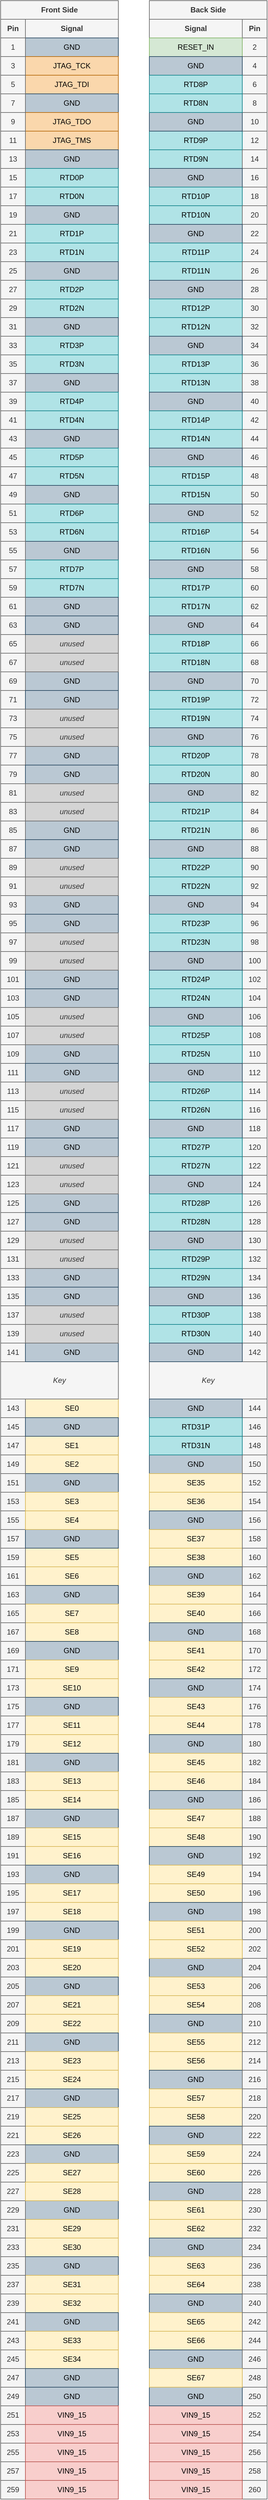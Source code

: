 <mxfile version="26.0.15">
  <diagram name="Page-1" id="qIaNybz27-Pb2yAM0zw1">
    <mxGraphModel dx="1591" dy="1136" grid="1" gridSize="10" guides="1" tooltips="1" connect="1" arrows="1" fold="1" page="1" pageScale="1" pageWidth="827" pageHeight="1169" math="0" shadow="0">
      <root>
        <mxCell id="0" />
        <mxCell id="1" parent="0" />
        <mxCell id="J4NICDW2dzj8mF2yairB-1" value="Front Side" style="rounded=0;whiteSpace=wrap;html=1;fillColor=#f5f5f5;fontColor=#333333;strokeColor=#666666;fontStyle=1" parent="1" vertex="1">
          <mxGeometry x="220" y="320" width="190" height="30" as="geometry" />
        </mxCell>
        <mxCell id="J4NICDW2dzj8mF2yairB-2" value="Pin" style="rounded=0;whiteSpace=wrap;html=1;fillColor=#f5f5f5;fontColor=#333333;strokeColor=#666666;fontStyle=1" parent="1" vertex="1">
          <mxGeometry x="220" y="350" width="40" height="30" as="geometry" />
        </mxCell>
        <mxCell id="J4NICDW2dzj8mF2yairB-3" value="Signal" style="rounded=0;whiteSpace=wrap;html=1;fillColor=#f5f5f5;fontColor=#333333;strokeColor=#666666;fontStyle=1" parent="1" vertex="1">
          <mxGeometry x="260" y="350" width="150" height="30" as="geometry" />
        </mxCell>
        <mxCell id="J4NICDW2dzj8mF2yairB-4" value="GND" style="rounded=0;whiteSpace=wrap;html=1;fillColor=#bac8d3;strokeColor=#23445d;" parent="1" vertex="1">
          <mxGeometry x="260" y="380" width="150" height="30" as="geometry" />
        </mxCell>
        <mxCell id="J4NICDW2dzj8mF2yairB-5" value="JTAG_TCK" style="rounded=0;whiteSpace=wrap;html=1;fillColor=#fad7ac;strokeColor=#b46504;" parent="1" vertex="1">
          <mxGeometry x="260" y="410" width="150" height="30" as="geometry" />
        </mxCell>
        <mxCell id="J4NICDW2dzj8mF2yairB-6" value="JTAG_TDI" style="rounded=0;whiteSpace=wrap;html=1;fillColor=#fad7ac;strokeColor=#b46504;" parent="1" vertex="1">
          <mxGeometry x="260" y="440" width="150" height="30" as="geometry" />
        </mxCell>
        <mxCell id="J4NICDW2dzj8mF2yairB-8" value="GND" style="rounded=0;whiteSpace=wrap;html=1;fillColor=#bac8d3;strokeColor=#23445d;" parent="1" vertex="1">
          <mxGeometry x="260" y="470" width="150" height="30" as="geometry" />
        </mxCell>
        <mxCell id="J4NICDW2dzj8mF2yairB-9" value="1" style="rounded=0;whiteSpace=wrap;html=1;fillColor=#f5f5f5;fontColor=#333333;strokeColor=#666666;" parent="1" vertex="1">
          <mxGeometry x="220" y="380" width="40" height="30" as="geometry" />
        </mxCell>
        <mxCell id="J4NICDW2dzj8mF2yairB-10" value="3" style="rounded=0;whiteSpace=wrap;html=1;fillColor=#f5f5f5;fontColor=#333333;strokeColor=#666666;" parent="1" vertex="1">
          <mxGeometry x="220" y="410" width="40" height="30" as="geometry" />
        </mxCell>
        <mxCell id="J4NICDW2dzj8mF2yairB-12" value="5" style="rounded=0;whiteSpace=wrap;html=1;fillColor=#f5f5f5;fontColor=#333333;strokeColor=#666666;" parent="1" vertex="1">
          <mxGeometry x="220" y="440" width="40" height="30" as="geometry" />
        </mxCell>
        <mxCell id="J4NICDW2dzj8mF2yairB-13" value="JTAG_TDO" style="rounded=0;whiteSpace=wrap;html=1;fillColor=#fad7ac;strokeColor=#b46504;" parent="1" vertex="1">
          <mxGeometry x="260" y="500" width="150" height="30" as="geometry" />
        </mxCell>
        <mxCell id="J4NICDW2dzj8mF2yairB-14" value="JTAG_TMS" style="rounded=0;whiteSpace=wrap;html=1;fillColor=#fad7ac;strokeColor=#b46504;" parent="1" vertex="1">
          <mxGeometry x="260" y="530" width="150" height="30" as="geometry" />
        </mxCell>
        <mxCell id="J4NICDW2dzj8mF2yairB-15" value="GND" style="rounded=0;whiteSpace=wrap;html=1;fillColor=#bac8d3;strokeColor=#23445d;" parent="1" vertex="1">
          <mxGeometry x="260" y="560" width="150" height="30" as="geometry" />
        </mxCell>
        <mxCell id="J4NICDW2dzj8mF2yairB-16" value="7" style="rounded=0;whiteSpace=wrap;html=1;fillColor=#f5f5f5;fontColor=#333333;strokeColor=#666666;" parent="1" vertex="1">
          <mxGeometry x="220" y="470" width="40" height="30" as="geometry" />
        </mxCell>
        <mxCell id="J4NICDW2dzj8mF2yairB-17" value="9" style="rounded=0;whiteSpace=wrap;html=1;fillColor=#f5f5f5;fontColor=#333333;strokeColor=#666666;" parent="1" vertex="1">
          <mxGeometry x="220" y="500" width="40" height="30" as="geometry" />
        </mxCell>
        <mxCell id="J4NICDW2dzj8mF2yairB-18" value="11" style="rounded=0;whiteSpace=wrap;html=1;fillColor=#f5f5f5;fontColor=#333333;strokeColor=#666666;" parent="1" vertex="1">
          <mxGeometry x="220" y="530" width="40" height="30" as="geometry" />
        </mxCell>
        <mxCell id="J4NICDW2dzj8mF2yairB-19" value="RTD0P" style="rounded=0;whiteSpace=wrap;html=1;fillColor=#b0e3e6;strokeColor=#0e8088;" parent="1" vertex="1">
          <mxGeometry x="260" y="590" width="150" height="30" as="geometry" />
        </mxCell>
        <mxCell id="J4NICDW2dzj8mF2yairB-20" value="RTD0N" style="rounded=0;whiteSpace=wrap;html=1;fillColor=#b0e3e6;strokeColor=#0e8088;" parent="1" vertex="1">
          <mxGeometry x="260" y="620" width="150" height="30" as="geometry" />
        </mxCell>
        <mxCell id="J4NICDW2dzj8mF2yairB-21" value="13" style="rounded=0;whiteSpace=wrap;html=1;fillColor=#f5f5f5;fontColor=#333333;strokeColor=#666666;" parent="1" vertex="1">
          <mxGeometry x="220" y="560" width="40" height="30" as="geometry" />
        </mxCell>
        <mxCell id="J4NICDW2dzj8mF2yairB-22" value="15" style="rounded=0;whiteSpace=wrap;html=1;fillColor=#f5f5f5;fontColor=#333333;strokeColor=#666666;" parent="1" vertex="1">
          <mxGeometry x="220" y="590" width="40" height="30" as="geometry" />
        </mxCell>
        <mxCell id="J4NICDW2dzj8mF2yairB-23" value="GND" style="rounded=0;whiteSpace=wrap;html=1;fillColor=#bac8d3;strokeColor=#23445d;" parent="1" vertex="1">
          <mxGeometry x="260" y="650" width="150" height="30" as="geometry" />
        </mxCell>
        <mxCell id="J4NICDW2dzj8mF2yairB-24" value="17" style="rounded=0;whiteSpace=wrap;html=1;fillColor=#f5f5f5;fontColor=#333333;strokeColor=#666666;" parent="1" vertex="1">
          <mxGeometry x="220" y="620" width="40" height="30" as="geometry" />
        </mxCell>
        <mxCell id="J4NICDW2dzj8mF2yairB-25" value="RTD1P" style="rounded=0;whiteSpace=wrap;html=1;fillColor=#b0e3e6;strokeColor=#0e8088;" parent="1" vertex="1">
          <mxGeometry x="260" y="680" width="150" height="30" as="geometry" />
        </mxCell>
        <mxCell id="J4NICDW2dzj8mF2yairB-26" value="RTD1N" style="rounded=0;whiteSpace=wrap;html=1;fillColor=#b0e3e6;strokeColor=#0e8088;" parent="1" vertex="1">
          <mxGeometry x="260" y="710" width="150" height="30" as="geometry" />
        </mxCell>
        <mxCell id="J4NICDW2dzj8mF2yairB-27" value="19" style="rounded=0;whiteSpace=wrap;html=1;fillColor=#f5f5f5;fontColor=#333333;strokeColor=#666666;" parent="1" vertex="1">
          <mxGeometry x="220" y="650" width="40" height="30" as="geometry" />
        </mxCell>
        <mxCell id="J4NICDW2dzj8mF2yairB-28" value="21" style="rounded=0;whiteSpace=wrap;html=1;fillColor=#f5f5f5;fontColor=#333333;strokeColor=#666666;" parent="1" vertex="1">
          <mxGeometry x="220" y="680" width="40" height="30" as="geometry" />
        </mxCell>
        <mxCell id="J4NICDW2dzj8mF2yairB-29" value="GND" style="rounded=0;whiteSpace=wrap;html=1;fillColor=#bac8d3;strokeColor=#23445d;" parent="1" vertex="1">
          <mxGeometry x="260" y="740" width="150" height="30" as="geometry" />
        </mxCell>
        <mxCell id="J4NICDW2dzj8mF2yairB-30" value="23" style="rounded=0;whiteSpace=wrap;html=1;fillColor=#f5f5f5;fontColor=#333333;strokeColor=#666666;" parent="1" vertex="1">
          <mxGeometry x="220" y="710" width="40" height="30" as="geometry" />
        </mxCell>
        <mxCell id="J4NICDW2dzj8mF2yairB-31" value="RTD2P" style="rounded=0;whiteSpace=wrap;html=1;fillColor=#b0e3e6;strokeColor=#0e8088;" parent="1" vertex="1">
          <mxGeometry x="260" y="770" width="150" height="30" as="geometry" />
        </mxCell>
        <mxCell id="J4NICDW2dzj8mF2yairB-32" value="RTD2N" style="rounded=0;whiteSpace=wrap;html=1;fillColor=#b0e3e6;strokeColor=#0e8088;" parent="1" vertex="1">
          <mxGeometry x="260" y="800" width="150" height="30" as="geometry" />
        </mxCell>
        <mxCell id="J4NICDW2dzj8mF2yairB-33" value="25" style="rounded=0;whiteSpace=wrap;html=1;fillColor=#f5f5f5;fontColor=#333333;strokeColor=#666666;" parent="1" vertex="1">
          <mxGeometry x="220" y="740" width="40" height="30" as="geometry" />
        </mxCell>
        <mxCell id="J4NICDW2dzj8mF2yairB-34" value="27" style="rounded=0;whiteSpace=wrap;html=1;fillColor=#f5f5f5;fontColor=#333333;strokeColor=#666666;" parent="1" vertex="1">
          <mxGeometry x="220" y="770" width="40" height="30" as="geometry" />
        </mxCell>
        <mxCell id="J4NICDW2dzj8mF2yairB-35" value="GND" style="rounded=0;whiteSpace=wrap;html=1;fillColor=#bac8d3;strokeColor=#23445d;" parent="1" vertex="1">
          <mxGeometry x="260" y="830" width="150" height="30" as="geometry" />
        </mxCell>
        <mxCell id="J4NICDW2dzj8mF2yairB-36" value="29" style="rounded=0;whiteSpace=wrap;html=1;fillColor=#f5f5f5;fontColor=#333333;strokeColor=#666666;" parent="1" vertex="1">
          <mxGeometry x="220" y="800" width="40" height="30" as="geometry" />
        </mxCell>
        <mxCell id="J4NICDW2dzj8mF2yairB-37" value="RTD3P" style="rounded=0;whiteSpace=wrap;html=1;fillColor=#b0e3e6;strokeColor=#0e8088;" parent="1" vertex="1">
          <mxGeometry x="260" y="860" width="150" height="30" as="geometry" />
        </mxCell>
        <mxCell id="J4NICDW2dzj8mF2yairB-38" value="RTD3N" style="rounded=0;whiteSpace=wrap;html=1;fillColor=#b0e3e6;strokeColor=#0e8088;" parent="1" vertex="1">
          <mxGeometry x="260" y="890" width="150" height="30" as="geometry" />
        </mxCell>
        <mxCell id="J4NICDW2dzj8mF2yairB-39" value="31" style="rounded=0;whiteSpace=wrap;html=1;fillColor=#f5f5f5;fontColor=#333333;strokeColor=#666666;" parent="1" vertex="1">
          <mxGeometry x="220" y="830" width="40" height="30" as="geometry" />
        </mxCell>
        <mxCell id="J4NICDW2dzj8mF2yairB-40" value="33" style="rounded=0;whiteSpace=wrap;html=1;fillColor=#f5f5f5;fontColor=#333333;strokeColor=#666666;" parent="1" vertex="1">
          <mxGeometry x="220" y="860" width="40" height="30" as="geometry" />
        </mxCell>
        <mxCell id="J4NICDW2dzj8mF2yairB-41" value="GND" style="rounded=0;whiteSpace=wrap;html=1;fillColor=#bac8d3;strokeColor=#23445d;" parent="1" vertex="1">
          <mxGeometry x="260" y="920" width="150" height="30" as="geometry" />
        </mxCell>
        <mxCell id="J4NICDW2dzj8mF2yairB-42" value="35" style="rounded=0;whiteSpace=wrap;html=1;fillColor=#f5f5f5;fontColor=#333333;strokeColor=#666666;" parent="1" vertex="1">
          <mxGeometry x="220" y="890" width="40" height="30" as="geometry" />
        </mxCell>
        <mxCell id="J4NICDW2dzj8mF2yairB-43" value="RTD4P" style="rounded=0;whiteSpace=wrap;html=1;fillColor=#b0e3e6;strokeColor=#0e8088;" parent="1" vertex="1">
          <mxGeometry x="260" y="950" width="150" height="30" as="geometry" />
        </mxCell>
        <mxCell id="J4NICDW2dzj8mF2yairB-44" value="RTD4N" style="rounded=0;whiteSpace=wrap;html=1;fillColor=#b0e3e6;strokeColor=#0e8088;" parent="1" vertex="1">
          <mxGeometry x="260" y="980" width="150" height="30" as="geometry" />
        </mxCell>
        <mxCell id="J4NICDW2dzj8mF2yairB-45" value="37" style="rounded=0;whiteSpace=wrap;html=1;fillColor=#f5f5f5;fontColor=#333333;strokeColor=#666666;" parent="1" vertex="1">
          <mxGeometry x="220" y="920" width="40" height="30" as="geometry" />
        </mxCell>
        <mxCell id="J4NICDW2dzj8mF2yairB-46" value="39" style="rounded=0;whiteSpace=wrap;html=1;fillColor=#f5f5f5;fontColor=#333333;strokeColor=#666666;" parent="1" vertex="1">
          <mxGeometry x="220" y="950" width="40" height="30" as="geometry" />
        </mxCell>
        <mxCell id="J4NICDW2dzj8mF2yairB-47" value="GND" style="rounded=0;whiteSpace=wrap;html=1;fillColor=#bac8d3;strokeColor=#23445d;" parent="1" vertex="1">
          <mxGeometry x="260" y="1010" width="150" height="30" as="geometry" />
        </mxCell>
        <mxCell id="J4NICDW2dzj8mF2yairB-48" value="41" style="rounded=0;whiteSpace=wrap;html=1;fillColor=#f5f5f5;fontColor=#333333;strokeColor=#666666;" parent="1" vertex="1">
          <mxGeometry x="220" y="980" width="40" height="30" as="geometry" />
        </mxCell>
        <mxCell id="J4NICDW2dzj8mF2yairB-49" value="RTD5P" style="rounded=0;whiteSpace=wrap;html=1;fillColor=#b0e3e6;strokeColor=#0e8088;" parent="1" vertex="1">
          <mxGeometry x="260" y="1040" width="150" height="30" as="geometry" />
        </mxCell>
        <mxCell id="J4NICDW2dzj8mF2yairB-50" value="RTD5N" style="rounded=0;whiteSpace=wrap;html=1;fillColor=#b0e3e6;strokeColor=#0e8088;" parent="1" vertex="1">
          <mxGeometry x="260" y="1070" width="150" height="30" as="geometry" />
        </mxCell>
        <mxCell id="J4NICDW2dzj8mF2yairB-51" value="43" style="rounded=0;whiteSpace=wrap;html=1;fillColor=#f5f5f5;fontColor=#333333;strokeColor=#666666;" parent="1" vertex="1">
          <mxGeometry x="220" y="1010" width="40" height="30" as="geometry" />
        </mxCell>
        <mxCell id="J4NICDW2dzj8mF2yairB-52" value="45" style="rounded=0;whiteSpace=wrap;html=1;fillColor=#f5f5f5;fontColor=#333333;strokeColor=#666666;" parent="1" vertex="1">
          <mxGeometry x="220" y="1040" width="40" height="30" as="geometry" />
        </mxCell>
        <mxCell id="J4NICDW2dzj8mF2yairB-53" value="GND" style="rounded=0;whiteSpace=wrap;html=1;fillColor=#bac8d3;strokeColor=#23445d;" parent="1" vertex="1">
          <mxGeometry x="260" y="1100" width="150" height="30" as="geometry" />
        </mxCell>
        <mxCell id="J4NICDW2dzj8mF2yairB-54" value="47" style="rounded=0;whiteSpace=wrap;html=1;fillColor=#f5f5f5;fontColor=#333333;strokeColor=#666666;" parent="1" vertex="1">
          <mxGeometry x="220" y="1070" width="40" height="30" as="geometry" />
        </mxCell>
        <mxCell id="J4NICDW2dzj8mF2yairB-55" value="RTD6P" style="rounded=0;whiteSpace=wrap;html=1;fillColor=#b0e3e6;strokeColor=#0e8088;" parent="1" vertex="1">
          <mxGeometry x="260" y="1130" width="150" height="30" as="geometry" />
        </mxCell>
        <mxCell id="J4NICDW2dzj8mF2yairB-56" value="RTD6N" style="rounded=0;whiteSpace=wrap;html=1;fillColor=#b0e3e6;strokeColor=#0e8088;" parent="1" vertex="1">
          <mxGeometry x="260" y="1160" width="150" height="30" as="geometry" />
        </mxCell>
        <mxCell id="J4NICDW2dzj8mF2yairB-57" value="49" style="rounded=0;whiteSpace=wrap;html=1;fillColor=#f5f5f5;fontColor=#333333;strokeColor=#666666;" parent="1" vertex="1">
          <mxGeometry x="220" y="1100" width="40" height="30" as="geometry" />
        </mxCell>
        <mxCell id="J4NICDW2dzj8mF2yairB-58" value="51" style="rounded=0;whiteSpace=wrap;html=1;fillColor=#f5f5f5;fontColor=#333333;strokeColor=#666666;" parent="1" vertex="1">
          <mxGeometry x="220" y="1130" width="40" height="30" as="geometry" />
        </mxCell>
        <mxCell id="J4NICDW2dzj8mF2yairB-59" value="GND" style="rounded=0;whiteSpace=wrap;html=1;fillColor=#bac8d3;strokeColor=#23445d;" parent="1" vertex="1">
          <mxGeometry x="260" y="1190" width="150" height="30" as="geometry" />
        </mxCell>
        <mxCell id="J4NICDW2dzj8mF2yairB-60" value="53" style="rounded=0;whiteSpace=wrap;html=1;fillColor=#f5f5f5;fontColor=#333333;strokeColor=#666666;" parent="1" vertex="1">
          <mxGeometry x="220" y="1160" width="40" height="30" as="geometry" />
        </mxCell>
        <mxCell id="J4NICDW2dzj8mF2yairB-61" value="RTD7P" style="rounded=0;whiteSpace=wrap;html=1;fillColor=#b0e3e6;strokeColor=#0e8088;" parent="1" vertex="1">
          <mxGeometry x="260" y="1220" width="150" height="30" as="geometry" />
        </mxCell>
        <mxCell id="J4NICDW2dzj8mF2yairB-62" value="RTD7N" style="rounded=0;whiteSpace=wrap;html=1;fillColor=#b0e3e6;strokeColor=#0e8088;" parent="1" vertex="1">
          <mxGeometry x="260" y="1250" width="150" height="30" as="geometry" />
        </mxCell>
        <mxCell id="J4NICDW2dzj8mF2yairB-63" value="55" style="rounded=0;whiteSpace=wrap;html=1;fillColor=#f5f5f5;fontColor=#333333;strokeColor=#666666;" parent="1" vertex="1">
          <mxGeometry x="220" y="1190" width="40" height="30" as="geometry" />
        </mxCell>
        <mxCell id="J4NICDW2dzj8mF2yairB-64" value="57" style="rounded=0;whiteSpace=wrap;html=1;fillColor=#f5f5f5;fontColor=#333333;strokeColor=#666666;" parent="1" vertex="1">
          <mxGeometry x="220" y="1220" width="40" height="30" as="geometry" />
        </mxCell>
        <mxCell id="J4NICDW2dzj8mF2yairB-65" value="GND" style="rounded=0;whiteSpace=wrap;html=1;fillColor=#bac8d3;strokeColor=#23445d;" parent="1" vertex="1">
          <mxGeometry x="260" y="1280" width="150" height="30" as="geometry" />
        </mxCell>
        <mxCell id="J4NICDW2dzj8mF2yairB-66" value="59" style="rounded=0;whiteSpace=wrap;html=1;fillColor=#f5f5f5;fontColor=#333333;strokeColor=#666666;" parent="1" vertex="1">
          <mxGeometry x="220" y="1250" width="40" height="30" as="geometry" />
        </mxCell>
        <mxCell id="J4NICDW2dzj8mF2yairB-67" value="61" style="rounded=0;whiteSpace=wrap;html=1;fillColor=#f5f5f5;fontColor=#333333;strokeColor=#666666;" parent="1" vertex="1">
          <mxGeometry x="220" y="1280" width="40" height="30" as="geometry" />
        </mxCell>
        <mxCell id="J4NICDW2dzj8mF2yairB-70" value="&lt;i&gt;unused&lt;/i&gt;" style="rounded=0;whiteSpace=wrap;html=1;fillColor=#D4D4D4;strokeColor=#666666;fontColor=#333333;" parent="1" vertex="1">
          <mxGeometry x="260" y="1340" width="150" height="30" as="geometry" />
        </mxCell>
        <mxCell id="J4NICDW2dzj8mF2yairB-72" value="63" style="rounded=0;whiteSpace=wrap;html=1;fillColor=#f5f5f5;fontColor=#333333;strokeColor=#666666;" parent="1" vertex="1">
          <mxGeometry x="220" y="1310" width="40" height="30" as="geometry" />
        </mxCell>
        <mxCell id="J4NICDW2dzj8mF2yairB-73" value="GND" style="rounded=0;whiteSpace=wrap;html=1;fillColor=#bac8d3;strokeColor=#23445d;" parent="1" vertex="1">
          <mxGeometry x="260" y="1400" width="150" height="30" as="geometry" />
        </mxCell>
        <mxCell id="J4NICDW2dzj8mF2yairB-74" value="67" style="rounded=0;whiteSpace=wrap;html=1;fillColor=#f5f5f5;fontColor=#333333;strokeColor=#666666;" parent="1" vertex="1">
          <mxGeometry x="220" y="1370" width="40" height="30" as="geometry" />
        </mxCell>
        <mxCell id="J4NICDW2dzj8mF2yairB-75" value="69" style="rounded=0;whiteSpace=wrap;html=1;fillColor=#f5f5f5;fontColor=#333333;strokeColor=#666666;" parent="1" vertex="1">
          <mxGeometry x="220" y="1400" width="40" height="30" as="geometry" />
        </mxCell>
        <mxCell id="J4NICDW2dzj8mF2yairB-78" value="71" style="rounded=0;whiteSpace=wrap;html=1;fillColor=#f5f5f5;fontColor=#333333;strokeColor=#666666;" parent="1" vertex="1">
          <mxGeometry x="220" y="1430" width="40" height="30" as="geometry" />
        </mxCell>
        <mxCell id="J4NICDW2dzj8mF2yairB-79" value="GND" style="rounded=0;whiteSpace=wrap;html=1;fillColor=#bac8d3;strokeColor=#23445d;" parent="1" vertex="1">
          <mxGeometry x="260" y="1520" width="150" height="30" as="geometry" />
        </mxCell>
        <mxCell id="J4NICDW2dzj8mF2yairB-80" value="73" style="rounded=0;whiteSpace=wrap;html=1;fillColor=#f5f5f5;fontColor=#333333;strokeColor=#666666;" parent="1" vertex="1">
          <mxGeometry x="220" y="1460" width="40" height="30" as="geometry" />
        </mxCell>
        <mxCell id="J4NICDW2dzj8mF2yairB-81" value="75" style="rounded=0;whiteSpace=wrap;html=1;fillColor=#f5f5f5;fontColor=#333333;strokeColor=#666666;" parent="1" vertex="1">
          <mxGeometry x="220" y="1490" width="40" height="30" as="geometry" />
        </mxCell>
        <mxCell id="J4NICDW2dzj8mF2yairB-84" value="77" style="rounded=0;whiteSpace=wrap;html=1;fillColor=#f5f5f5;fontColor=#333333;strokeColor=#666666;" parent="1" vertex="1">
          <mxGeometry x="220" y="1520" width="40" height="30" as="geometry" />
        </mxCell>
        <mxCell id="J4NICDW2dzj8mF2yairB-85" value="GND" style="rounded=0;whiteSpace=wrap;html=1;fillColor=#bac8d3;strokeColor=#23445d;" parent="1" vertex="1">
          <mxGeometry x="260" y="1640" width="150" height="30" as="geometry" />
        </mxCell>
        <mxCell id="J4NICDW2dzj8mF2yairB-86" value="79" style="rounded=0;whiteSpace=wrap;html=1;fillColor=#f5f5f5;fontColor=#333333;strokeColor=#666666;" parent="1" vertex="1">
          <mxGeometry x="220" y="1550" width="40" height="30" as="geometry" />
        </mxCell>
        <mxCell id="J4NICDW2dzj8mF2yairB-87" value="81" style="rounded=0;whiteSpace=wrap;html=1;fillColor=#f5f5f5;fontColor=#333333;strokeColor=#666666;" parent="1" vertex="1">
          <mxGeometry x="220" y="1580" width="40" height="30" as="geometry" />
        </mxCell>
        <mxCell id="J4NICDW2dzj8mF2yairB-90" value="83" style="rounded=0;whiteSpace=wrap;html=1;fillColor=#f5f5f5;fontColor=#333333;strokeColor=#666666;" parent="1" vertex="1">
          <mxGeometry x="220" y="1610" width="40" height="30" as="geometry" />
        </mxCell>
        <mxCell id="J4NICDW2dzj8mF2yairB-91" value="GND" style="rounded=0;whiteSpace=wrap;html=1;fillColor=#bac8d3;strokeColor=#23445d;" parent="1" vertex="1">
          <mxGeometry x="260" y="1760" width="150" height="30" as="geometry" />
        </mxCell>
        <mxCell id="J4NICDW2dzj8mF2yairB-92" value="85" style="rounded=0;whiteSpace=wrap;html=1;fillColor=#f5f5f5;fontColor=#333333;strokeColor=#666666;" parent="1" vertex="1">
          <mxGeometry x="220" y="1640" width="40" height="30" as="geometry" />
        </mxCell>
        <mxCell id="J4NICDW2dzj8mF2yairB-93" value="87" style="rounded=0;whiteSpace=wrap;html=1;fillColor=#f5f5f5;fontColor=#333333;strokeColor=#666666;" parent="1" vertex="1">
          <mxGeometry x="220" y="1670" width="40" height="30" as="geometry" />
        </mxCell>
        <mxCell id="J4NICDW2dzj8mF2yairB-96" value="89" style="rounded=0;whiteSpace=wrap;html=1;fillColor=#f5f5f5;fontColor=#333333;strokeColor=#666666;" parent="1" vertex="1">
          <mxGeometry x="220" y="1700" width="40" height="30" as="geometry" />
        </mxCell>
        <mxCell id="J4NICDW2dzj8mF2yairB-97" value="GND" style="rounded=0;whiteSpace=wrap;html=1;fillColor=#bac8d3;strokeColor=#23445d;" parent="1" vertex="1">
          <mxGeometry x="260" y="2000" width="150" height="30" as="geometry" />
        </mxCell>
        <mxCell id="J4NICDW2dzj8mF2yairB-98" value="91" style="rounded=0;whiteSpace=wrap;html=1;fillColor=#f5f5f5;fontColor=#333333;strokeColor=#666666;" parent="1" vertex="1">
          <mxGeometry x="220" y="1730" width="40" height="30" as="geometry" />
        </mxCell>
        <mxCell id="J4NICDW2dzj8mF2yairB-99" value="93" style="rounded=0;whiteSpace=wrap;html=1;fillColor=#f5f5f5;fontColor=#333333;strokeColor=#666666;" parent="1" vertex="1">
          <mxGeometry x="220" y="1760" width="40" height="30" as="geometry" />
        </mxCell>
        <mxCell id="J4NICDW2dzj8mF2yairB-102" value="95" style="rounded=0;whiteSpace=wrap;html=1;fillColor=#f5f5f5;fontColor=#333333;strokeColor=#666666;" parent="1" vertex="1">
          <mxGeometry x="220" y="1790" width="40" height="30" as="geometry" />
        </mxCell>
        <mxCell id="J4NICDW2dzj8mF2yairB-103" value="GND" style="rounded=0;whiteSpace=wrap;html=1;fillColor=#bac8d3;strokeColor=#23445d;" parent="1" vertex="1">
          <mxGeometry x="260" y="2120" width="150" height="30" as="geometry" />
        </mxCell>
        <mxCell id="J4NICDW2dzj8mF2yairB-104" value="97" style="rounded=0;whiteSpace=wrap;html=1;fillColor=#f5f5f5;fontColor=#333333;strokeColor=#666666;" parent="1" vertex="1">
          <mxGeometry x="220" y="1820" width="40" height="30" as="geometry" />
        </mxCell>
        <mxCell id="J4NICDW2dzj8mF2yairB-105" value="99" style="rounded=0;whiteSpace=wrap;html=1;fillColor=#f5f5f5;fontColor=#333333;strokeColor=#666666;" parent="1" vertex="1">
          <mxGeometry x="220" y="1850" width="40" height="30" as="geometry" />
        </mxCell>
        <mxCell id="J4NICDW2dzj8mF2yairB-108" value="101" style="rounded=0;whiteSpace=wrap;html=1;fillColor=#f5f5f5;fontColor=#333333;strokeColor=#666666;" parent="1" vertex="1">
          <mxGeometry x="220" y="1880" width="40" height="30" as="geometry" />
        </mxCell>
        <mxCell id="J4NICDW2dzj8mF2yairB-109" value="GND" style="rounded=0;whiteSpace=wrap;html=1;fillColor=#bac8d3;strokeColor=#23445d;" parent="1" vertex="1">
          <mxGeometry x="260" y="2360" width="150" height="30" as="geometry" />
        </mxCell>
        <mxCell id="J4NICDW2dzj8mF2yairB-110" value="103" style="rounded=0;whiteSpace=wrap;html=1;fillColor=#f5f5f5;fontColor=#333333;strokeColor=#666666;" parent="1" vertex="1">
          <mxGeometry x="220" y="1910" width="40" height="30" as="geometry" />
        </mxCell>
        <mxCell id="J4NICDW2dzj8mF2yairB-111" value="105" style="rounded=0;whiteSpace=wrap;html=1;fillColor=#f5f5f5;fontColor=#333333;strokeColor=#666666;" parent="1" vertex="1">
          <mxGeometry x="220" y="1940" width="40" height="30" as="geometry" />
        </mxCell>
        <mxCell id="J4NICDW2dzj8mF2yairB-114" value="107" style="rounded=0;whiteSpace=wrap;html=1;fillColor=#f5f5f5;fontColor=#333333;strokeColor=#666666;" parent="1" vertex="1">
          <mxGeometry x="220" y="1970" width="40" height="30" as="geometry" />
        </mxCell>
        <mxCell id="J4NICDW2dzj8mF2yairB-116" value="109" style="rounded=0;whiteSpace=wrap;html=1;fillColor=#f5f5f5;fontColor=#333333;strokeColor=#666666;" parent="1" vertex="1">
          <mxGeometry x="220" y="2000" width="40" height="30" as="geometry" />
        </mxCell>
        <mxCell id="J4NICDW2dzj8mF2yairB-117" value="111" style="rounded=0;whiteSpace=wrap;html=1;fillColor=#f5f5f5;fontColor=#333333;strokeColor=#666666;" parent="1" vertex="1">
          <mxGeometry x="220" y="2030" width="40" height="30" as="geometry" />
        </mxCell>
        <mxCell id="J4NICDW2dzj8mF2yairB-146" value="113" style="rounded=0;whiteSpace=wrap;html=1;fillColor=#f5f5f5;fontColor=#333333;strokeColor=#666666;" parent="1" vertex="1">
          <mxGeometry x="220" y="2060" width="40" height="30" as="geometry" />
        </mxCell>
        <mxCell id="J4NICDW2dzj8mF2yairB-148" value="115" style="rounded=0;whiteSpace=wrap;html=1;fillColor=#f5f5f5;fontColor=#333333;strokeColor=#666666;" parent="1" vertex="1">
          <mxGeometry x="220" y="2090" width="40" height="30" as="geometry" />
        </mxCell>
        <mxCell id="J4NICDW2dzj8mF2yairB-149" value="SE1" style="rounded=0;whiteSpace=wrap;html=1;fillColor=#fff2cc;strokeColor=#d6b656;" parent="1" vertex="1">
          <mxGeometry x="260" y="2630" width="150" height="30" as="geometry" />
        </mxCell>
        <mxCell id="J4NICDW2dzj8mF2yairB-150" value="SE2" style="rounded=0;whiteSpace=wrap;html=1;fillColor=#fff2cc;strokeColor=#d6b656;" parent="1" vertex="1">
          <mxGeometry x="260" y="2660" width="150" height="30" as="geometry" />
        </mxCell>
        <mxCell id="J4NICDW2dzj8mF2yairB-151" value="117" style="rounded=0;whiteSpace=wrap;html=1;fillColor=#f5f5f5;fontColor=#333333;strokeColor=#666666;" parent="1" vertex="1">
          <mxGeometry x="220" y="2120" width="40" height="30" as="geometry" />
        </mxCell>
        <mxCell id="J4NICDW2dzj8mF2yairB-152" value="119" style="rounded=0;whiteSpace=wrap;html=1;fillColor=#f5f5f5;fontColor=#333333;strokeColor=#666666;" parent="1" vertex="1">
          <mxGeometry x="220" y="2150" width="40" height="30" as="geometry" />
        </mxCell>
        <mxCell id="J4NICDW2dzj8mF2yairB-154" value="121" style="rounded=0;whiteSpace=wrap;html=1;fillColor=#f5f5f5;fontColor=#333333;strokeColor=#666666;" parent="1" vertex="1">
          <mxGeometry x="220" y="2180" width="40" height="30" as="geometry" />
        </mxCell>
        <mxCell id="J4NICDW2dzj8mF2yairB-156" value="SE0" style="rounded=0;whiteSpace=wrap;html=1;fillColor=#fff2cc;strokeColor=#d6b656;" parent="1" vertex="1">
          <mxGeometry x="260" y="2570" width="150" height="30" as="geometry" />
        </mxCell>
        <mxCell id="J4NICDW2dzj8mF2yairB-157" value="123" style="rounded=0;whiteSpace=wrap;html=1;fillColor=#f5f5f5;fontColor=#333333;strokeColor=#666666;" parent="1" vertex="1">
          <mxGeometry x="220" y="2210" width="40" height="30" as="geometry" />
        </mxCell>
        <mxCell id="J4NICDW2dzj8mF2yairB-158" value="125" style="rounded=0;whiteSpace=wrap;html=1;fillColor=#f5f5f5;fontColor=#333333;strokeColor=#666666;" parent="1" vertex="1">
          <mxGeometry x="220" y="2240" width="40" height="30" as="geometry" />
        </mxCell>
        <mxCell id="J4NICDW2dzj8mF2yairB-159" value="GND" style="rounded=0;whiteSpace=wrap;html=1;fillColor=#bac8d3;strokeColor=#23445d;" parent="1" vertex="1">
          <mxGeometry x="260" y="2690" width="150" height="30" as="geometry" />
        </mxCell>
        <mxCell id="J4NICDW2dzj8mF2yairB-160" value="127" style="rounded=0;whiteSpace=wrap;html=1;fillColor=#f5f5f5;fontColor=#333333;strokeColor=#666666;" parent="1" vertex="1">
          <mxGeometry x="220" y="2270" width="40" height="30" as="geometry" />
        </mxCell>
        <mxCell id="J4NICDW2dzj8mF2yairB-161" value="SE5" style="rounded=0;whiteSpace=wrap;html=1;fillColor=#fff2cc;strokeColor=#d6b656;" parent="1" vertex="1">
          <mxGeometry x="260" y="2810" width="150" height="30" as="geometry" />
        </mxCell>
        <mxCell id="J4NICDW2dzj8mF2yairB-162" value="SE6" style="rounded=0;whiteSpace=wrap;html=1;fillColor=#fff2cc;strokeColor=#d6b656;" parent="1" vertex="1">
          <mxGeometry x="260" y="2840" width="150" height="30" as="geometry" />
        </mxCell>
        <mxCell id="J4NICDW2dzj8mF2yairB-163" value="129" style="rounded=0;whiteSpace=wrap;html=1;fillColor=#f5f5f5;fontColor=#333333;strokeColor=#666666;" parent="1" vertex="1">
          <mxGeometry x="220" y="2300" width="40" height="30" as="geometry" />
        </mxCell>
        <mxCell id="J4NICDW2dzj8mF2yairB-164" value="131" style="rounded=0;whiteSpace=wrap;html=1;fillColor=#f5f5f5;fontColor=#333333;strokeColor=#666666;" parent="1" vertex="1">
          <mxGeometry x="220" y="2330" width="40" height="30" as="geometry" />
        </mxCell>
        <mxCell id="J4NICDW2dzj8mF2yairB-165" value="GND" style="rounded=0;whiteSpace=wrap;html=1;fillColor=#bac8d3;strokeColor=#23445d;" parent="1" vertex="1">
          <mxGeometry x="260" y="2870" width="150" height="30" as="geometry" />
        </mxCell>
        <mxCell id="J4NICDW2dzj8mF2yairB-166" value="133" style="rounded=0;whiteSpace=wrap;html=1;fillColor=#f5f5f5;fontColor=#333333;strokeColor=#666666;" parent="1" vertex="1">
          <mxGeometry x="220" y="2360" width="40" height="30" as="geometry" />
        </mxCell>
        <mxCell id="J4NICDW2dzj8mF2yairB-167" value="SE7" style="rounded=0;whiteSpace=wrap;html=1;fillColor=#fff2cc;strokeColor=#d6b656;" parent="1" vertex="1">
          <mxGeometry x="260" y="2900" width="150" height="30" as="geometry" />
        </mxCell>
        <mxCell id="J4NICDW2dzj8mF2yairB-168" value="SE8" style="rounded=0;whiteSpace=wrap;html=1;fillColor=#fff2cc;strokeColor=#d6b656;" parent="1" vertex="1">
          <mxGeometry x="260" y="2930" width="150" height="30" as="geometry" />
        </mxCell>
        <mxCell id="J4NICDW2dzj8mF2yairB-169" value="135" style="rounded=0;whiteSpace=wrap;html=1;fillColor=#f5f5f5;fontColor=#333333;strokeColor=#666666;" parent="1" vertex="1">
          <mxGeometry x="220" y="2390" width="40" height="30" as="geometry" />
        </mxCell>
        <mxCell id="J4NICDW2dzj8mF2yairB-170" value="137" style="rounded=0;whiteSpace=wrap;html=1;fillColor=#f5f5f5;fontColor=#333333;strokeColor=#666666;" parent="1" vertex="1">
          <mxGeometry x="220" y="2420" width="40" height="30" as="geometry" />
        </mxCell>
        <mxCell id="J4NICDW2dzj8mF2yairB-171" value="GND" style="rounded=0;whiteSpace=wrap;html=1;fillColor=#bac8d3;strokeColor=#23445d;" parent="1" vertex="1">
          <mxGeometry x="260" y="2960" width="150" height="30" as="geometry" />
        </mxCell>
        <mxCell id="J4NICDW2dzj8mF2yairB-172" value="139" style="rounded=0;whiteSpace=wrap;html=1;fillColor=#f5f5f5;fontColor=#333333;strokeColor=#666666;" parent="1" vertex="1">
          <mxGeometry x="220" y="2450" width="40" height="30" as="geometry" />
        </mxCell>
        <mxCell id="J4NICDW2dzj8mF2yairB-173" value="SE9" style="rounded=0;whiteSpace=wrap;html=1;fillColor=#fff2cc;strokeColor=#d6b656;" parent="1" vertex="1">
          <mxGeometry x="260" y="2990" width="150" height="30" as="geometry" />
        </mxCell>
        <mxCell id="J4NICDW2dzj8mF2yairB-174" value="SE10" style="rounded=0;whiteSpace=wrap;html=1;fillColor=#fff2cc;strokeColor=#d6b656;" parent="1" vertex="1">
          <mxGeometry x="260" y="3020" width="150" height="30" as="geometry" />
        </mxCell>
        <mxCell id="J4NICDW2dzj8mF2yairB-175" value="141" style="rounded=0;whiteSpace=wrap;html=1;fillColor=#f5f5f5;fontColor=#333333;strokeColor=#666666;" parent="1" vertex="1">
          <mxGeometry x="220" y="2480" width="40" height="30" as="geometry" />
        </mxCell>
        <mxCell id="J4NICDW2dzj8mF2yairB-176" value="143" style="rounded=0;whiteSpace=wrap;html=1;fillColor=#f5f5f5;fontColor=#333333;strokeColor=#666666;" parent="1" vertex="1">
          <mxGeometry x="220" y="2570" width="40" height="30" as="geometry" />
        </mxCell>
        <mxCell id="J4NICDW2dzj8mF2yairB-177" value="GND" style="rounded=0;whiteSpace=wrap;html=1;fillColor=#bac8d3;strokeColor=#23445d;" parent="1" vertex="1">
          <mxGeometry x="260" y="3050" width="150" height="30" as="geometry" />
        </mxCell>
        <mxCell id="J4NICDW2dzj8mF2yairB-178" value="145" style="rounded=0;whiteSpace=wrap;html=1;fillColor=#f5f5f5;fontColor=#333333;strokeColor=#666666;" parent="1" vertex="1">
          <mxGeometry x="220" y="2600" width="40" height="30" as="geometry" />
        </mxCell>
        <mxCell id="J4NICDW2dzj8mF2yairB-179" value="SE11" style="rounded=0;whiteSpace=wrap;html=1;fillColor=#fff2cc;strokeColor=#d6b656;" parent="1" vertex="1">
          <mxGeometry x="260" y="3080" width="150" height="30" as="geometry" />
        </mxCell>
        <mxCell id="J4NICDW2dzj8mF2yairB-180" value="SE12" style="rounded=0;whiteSpace=wrap;html=1;fillColor=#fff2cc;strokeColor=#d6b656;" parent="1" vertex="1">
          <mxGeometry x="260" y="3110" width="150" height="30" as="geometry" />
        </mxCell>
        <mxCell id="J4NICDW2dzj8mF2yairB-181" value="147" style="rounded=0;whiteSpace=wrap;html=1;fillColor=#f5f5f5;fontColor=#333333;strokeColor=#666666;" parent="1" vertex="1">
          <mxGeometry x="220" y="2630" width="40" height="30" as="geometry" />
        </mxCell>
        <mxCell id="J4NICDW2dzj8mF2yairB-182" value="149" style="rounded=0;whiteSpace=wrap;html=1;fillColor=#f5f5f5;fontColor=#333333;strokeColor=#666666;" parent="1" vertex="1">
          <mxGeometry x="220" y="2660" width="40" height="30" as="geometry" />
        </mxCell>
        <mxCell id="J4NICDW2dzj8mF2yairB-183" value="GND" style="rounded=0;whiteSpace=wrap;html=1;fillColor=#bac8d3;strokeColor=#23445d;" parent="1" vertex="1">
          <mxGeometry x="260" y="3140" width="150" height="30" as="geometry" />
        </mxCell>
        <mxCell id="J4NICDW2dzj8mF2yairB-184" value="151" style="rounded=0;whiteSpace=wrap;html=1;fillColor=#f5f5f5;fontColor=#333333;strokeColor=#666666;" parent="1" vertex="1">
          <mxGeometry x="220" y="2690" width="40" height="30" as="geometry" />
        </mxCell>
        <mxCell id="J4NICDW2dzj8mF2yairB-185" value="SE13" style="rounded=0;whiteSpace=wrap;html=1;fillColor=#fff2cc;strokeColor=#d6b656;" parent="1" vertex="1">
          <mxGeometry x="260" y="3170" width="150" height="30" as="geometry" />
        </mxCell>
        <mxCell id="J4NICDW2dzj8mF2yairB-186" value="SE14" style="rounded=0;whiteSpace=wrap;html=1;fillColor=#fff2cc;strokeColor=#d6b656;" parent="1" vertex="1">
          <mxGeometry x="260" y="3200" width="150" height="30" as="geometry" />
        </mxCell>
        <mxCell id="J4NICDW2dzj8mF2yairB-187" value="153" style="rounded=0;whiteSpace=wrap;html=1;fillColor=#f5f5f5;fontColor=#333333;strokeColor=#666666;" parent="1" vertex="1">
          <mxGeometry x="220" y="2720" width="40" height="30" as="geometry" />
        </mxCell>
        <mxCell id="J4NICDW2dzj8mF2yairB-188" value="155" style="rounded=0;whiteSpace=wrap;html=1;fillColor=#f5f5f5;fontColor=#333333;strokeColor=#666666;" parent="1" vertex="1">
          <mxGeometry x="220" y="2750" width="40" height="30" as="geometry" />
        </mxCell>
        <mxCell id="J4NICDW2dzj8mF2yairB-189" value="GND" style="rounded=0;whiteSpace=wrap;html=1;fillColor=#bac8d3;strokeColor=#23445d;" parent="1" vertex="1">
          <mxGeometry x="260" y="3230" width="150" height="30" as="geometry" />
        </mxCell>
        <mxCell id="J4NICDW2dzj8mF2yairB-190" value="157" style="rounded=0;whiteSpace=wrap;html=1;fillColor=#f5f5f5;fontColor=#333333;strokeColor=#666666;" parent="1" vertex="1">
          <mxGeometry x="220" y="2780" width="40" height="30" as="geometry" />
        </mxCell>
        <mxCell id="J4NICDW2dzj8mF2yairB-191" value="159" style="rounded=0;whiteSpace=wrap;html=1;fillColor=#f5f5f5;fontColor=#333333;strokeColor=#666666;" parent="1" vertex="1">
          <mxGeometry x="220" y="2810" width="40" height="30" as="geometry" />
        </mxCell>
        <mxCell id="J4NICDW2dzj8mF2yairB-193" value="Key" style="rounded=0;whiteSpace=wrap;html=1;fillColor=#f5f5f5;strokeColor=#666666;fontColor=#333333;fontStyle=2" parent="1" vertex="1">
          <mxGeometry x="220" y="2510" width="190" height="60" as="geometry" />
        </mxCell>
        <mxCell id="J4NICDW2dzj8mF2yairB-196" value="SE15" style="rounded=0;whiteSpace=wrap;html=1;fillColor=#fff2cc;strokeColor=#d6b656;" parent="1" vertex="1">
          <mxGeometry x="260" y="3260" width="150" height="30" as="geometry" />
        </mxCell>
        <mxCell id="J4NICDW2dzj8mF2yairB-197" value="SE16" style="rounded=0;whiteSpace=wrap;html=1;fillColor=#fff2cc;strokeColor=#d6b656;" parent="1" vertex="1">
          <mxGeometry x="260" y="3290" width="150" height="30" as="geometry" />
        </mxCell>
        <mxCell id="J4NICDW2dzj8mF2yairB-198" value="161" style="rounded=0;whiteSpace=wrap;html=1;fillColor=#f5f5f5;fontColor=#333333;strokeColor=#666666;" parent="1" vertex="1">
          <mxGeometry x="220" y="2840" width="40" height="30" as="geometry" />
        </mxCell>
        <mxCell id="J4NICDW2dzj8mF2yairB-199" value="GND" style="rounded=0;whiteSpace=wrap;html=1;fillColor=#bac8d3;strokeColor=#23445d;" parent="1" vertex="1">
          <mxGeometry x="260" y="3320" width="150" height="30" as="geometry" />
        </mxCell>
        <mxCell id="J4NICDW2dzj8mF2yairB-200" value="163" style="rounded=0;whiteSpace=wrap;html=1;fillColor=#f5f5f5;fontColor=#333333;strokeColor=#666666;" parent="1" vertex="1">
          <mxGeometry x="220" y="2870" width="40" height="30" as="geometry" />
        </mxCell>
        <mxCell id="J4NICDW2dzj8mF2yairB-201" value="SE17" style="rounded=0;whiteSpace=wrap;html=1;fillColor=#fff2cc;strokeColor=#d6b656;" parent="1" vertex="1">
          <mxGeometry x="260" y="3350" width="150" height="30" as="geometry" />
        </mxCell>
        <mxCell id="J4NICDW2dzj8mF2yairB-202" value="SE18" style="rounded=0;whiteSpace=wrap;html=1;fillColor=#fff2cc;strokeColor=#d6b656;" parent="1" vertex="1">
          <mxGeometry x="260" y="3380" width="150" height="30" as="geometry" />
        </mxCell>
        <mxCell id="J4NICDW2dzj8mF2yairB-203" value="165" style="rounded=0;whiteSpace=wrap;html=1;fillColor=#f5f5f5;fontColor=#333333;strokeColor=#666666;" parent="1" vertex="1">
          <mxGeometry x="220" y="2900" width="40" height="30" as="geometry" />
        </mxCell>
        <mxCell id="J4NICDW2dzj8mF2yairB-204" value="167" style="rounded=0;whiteSpace=wrap;html=1;fillColor=#f5f5f5;fontColor=#333333;strokeColor=#666666;" parent="1" vertex="1">
          <mxGeometry x="220" y="2930" width="40" height="30" as="geometry" />
        </mxCell>
        <mxCell id="J4NICDW2dzj8mF2yairB-205" value="GND" style="rounded=0;whiteSpace=wrap;html=1;fillColor=#bac8d3;strokeColor=#23445d;" parent="1" vertex="1">
          <mxGeometry x="260" y="3410" width="150" height="30" as="geometry" />
        </mxCell>
        <mxCell id="J4NICDW2dzj8mF2yairB-206" value="169" style="rounded=0;whiteSpace=wrap;html=1;fillColor=#f5f5f5;fontColor=#333333;strokeColor=#666666;" parent="1" vertex="1">
          <mxGeometry x="220" y="2960" width="40" height="30" as="geometry" />
        </mxCell>
        <mxCell id="J4NICDW2dzj8mF2yairB-207" value="171" style="rounded=0;whiteSpace=wrap;html=1;fillColor=#f5f5f5;fontColor=#333333;strokeColor=#666666;" parent="1" vertex="1">
          <mxGeometry x="220" y="2990" width="40" height="30" as="geometry" />
        </mxCell>
        <mxCell id="J4NICDW2dzj8mF2yairB-214" value="SE19" style="rounded=0;whiteSpace=wrap;html=1;fillColor=#fff2cc;strokeColor=#d6b656;" parent="1" vertex="1">
          <mxGeometry x="260" y="3440" width="150" height="30" as="geometry" />
        </mxCell>
        <mxCell id="J4NICDW2dzj8mF2yairB-215" value="SE20" style="rounded=0;whiteSpace=wrap;html=1;fillColor=#fff2cc;strokeColor=#d6b656;" parent="1" vertex="1">
          <mxGeometry x="260" y="3470" width="150" height="30" as="geometry" />
        </mxCell>
        <mxCell id="J4NICDW2dzj8mF2yairB-216" value="173" style="rounded=0;whiteSpace=wrap;html=1;fillColor=#f5f5f5;fontColor=#333333;strokeColor=#666666;" parent="1" vertex="1">
          <mxGeometry x="220" y="3020" width="40" height="30" as="geometry" />
        </mxCell>
        <mxCell id="J4NICDW2dzj8mF2yairB-217" value="GND" style="rounded=0;whiteSpace=wrap;html=1;fillColor=#bac8d3;strokeColor=#23445d;" parent="1" vertex="1">
          <mxGeometry x="260" y="3500" width="150" height="30" as="geometry" />
        </mxCell>
        <mxCell id="J4NICDW2dzj8mF2yairB-218" value="175" style="rounded=0;whiteSpace=wrap;html=1;fillColor=#f5f5f5;fontColor=#333333;strokeColor=#666666;" parent="1" vertex="1">
          <mxGeometry x="220" y="3050" width="40" height="30" as="geometry" />
        </mxCell>
        <mxCell id="J4NICDW2dzj8mF2yairB-219" value="SE21" style="rounded=0;whiteSpace=wrap;html=1;fillColor=#fff2cc;strokeColor=#d6b656;" parent="1" vertex="1">
          <mxGeometry x="260" y="3530" width="150" height="30" as="geometry" />
        </mxCell>
        <mxCell id="J4NICDW2dzj8mF2yairB-220" value="SE22" style="rounded=0;whiteSpace=wrap;html=1;fillColor=#fff2cc;strokeColor=#d6b656;" parent="1" vertex="1">
          <mxGeometry x="260" y="3560" width="150" height="30" as="geometry" />
        </mxCell>
        <mxCell id="J4NICDW2dzj8mF2yairB-221" value="177" style="rounded=0;whiteSpace=wrap;html=1;fillColor=#f5f5f5;fontColor=#333333;strokeColor=#666666;" parent="1" vertex="1">
          <mxGeometry x="220" y="3080" width="40" height="30" as="geometry" />
        </mxCell>
        <mxCell id="J4NICDW2dzj8mF2yairB-222" value="179" style="rounded=0;whiteSpace=wrap;html=1;fillColor=#f5f5f5;fontColor=#333333;strokeColor=#666666;" parent="1" vertex="1">
          <mxGeometry x="220" y="3110" width="40" height="30" as="geometry" />
        </mxCell>
        <mxCell id="J4NICDW2dzj8mF2yairB-223" value="GND" style="rounded=0;whiteSpace=wrap;html=1;fillColor=#bac8d3;strokeColor=#23445d;" parent="1" vertex="1">
          <mxGeometry x="260" y="3590" width="150" height="30" as="geometry" />
        </mxCell>
        <mxCell id="J4NICDW2dzj8mF2yairB-224" value="181" style="rounded=0;whiteSpace=wrap;html=1;fillColor=#f5f5f5;fontColor=#333333;strokeColor=#666666;" parent="1" vertex="1">
          <mxGeometry x="220" y="3140" width="40" height="30" as="geometry" />
        </mxCell>
        <mxCell id="J4NICDW2dzj8mF2yairB-225" value="183" style="rounded=0;whiteSpace=wrap;html=1;fillColor=#f5f5f5;fontColor=#333333;strokeColor=#666666;" parent="1" vertex="1">
          <mxGeometry x="220" y="3170" width="40" height="30" as="geometry" />
        </mxCell>
        <mxCell id="J4NICDW2dzj8mF2yairB-226" value="SE23" style="rounded=0;whiteSpace=wrap;html=1;fillColor=#fff2cc;strokeColor=#d6b656;" parent="1" vertex="1">
          <mxGeometry x="260" y="3620" width="150" height="30" as="geometry" />
        </mxCell>
        <mxCell id="J4NICDW2dzj8mF2yairB-227" value="SE24" style="rounded=0;whiteSpace=wrap;html=1;fillColor=#fff2cc;strokeColor=#d6b656;" parent="1" vertex="1">
          <mxGeometry x="260" y="3650" width="150" height="30" as="geometry" />
        </mxCell>
        <mxCell id="J4NICDW2dzj8mF2yairB-228" value="185" style="rounded=0;whiteSpace=wrap;html=1;fillColor=#f5f5f5;fontColor=#333333;strokeColor=#666666;" parent="1" vertex="1">
          <mxGeometry x="220" y="3200" width="40" height="30" as="geometry" />
        </mxCell>
        <mxCell id="J4NICDW2dzj8mF2yairB-229" value="GND" style="rounded=0;whiteSpace=wrap;html=1;fillColor=#bac8d3;strokeColor=#23445d;" parent="1" vertex="1">
          <mxGeometry x="260" y="3680" width="150" height="30" as="geometry" />
        </mxCell>
        <mxCell id="J4NICDW2dzj8mF2yairB-230" value="187" style="rounded=0;whiteSpace=wrap;html=1;fillColor=#f5f5f5;fontColor=#333333;strokeColor=#666666;" parent="1" vertex="1">
          <mxGeometry x="220" y="3230" width="40" height="30" as="geometry" />
        </mxCell>
        <mxCell id="J4NICDW2dzj8mF2yairB-231" value="SE25" style="rounded=0;whiteSpace=wrap;html=1;fillColor=#fff2cc;strokeColor=#d6b656;" parent="1" vertex="1">
          <mxGeometry x="260" y="3710" width="150" height="30" as="geometry" />
        </mxCell>
        <mxCell id="J4NICDW2dzj8mF2yairB-232" value="SE26" style="rounded=0;whiteSpace=wrap;html=1;fillColor=#fff2cc;strokeColor=#d6b656;" parent="1" vertex="1">
          <mxGeometry x="260" y="3740" width="150" height="30" as="geometry" />
        </mxCell>
        <mxCell id="J4NICDW2dzj8mF2yairB-233" value="189" style="rounded=0;whiteSpace=wrap;html=1;fillColor=#f5f5f5;fontColor=#333333;strokeColor=#666666;" parent="1" vertex="1">
          <mxGeometry x="220" y="3260" width="40" height="30" as="geometry" />
        </mxCell>
        <mxCell id="J4NICDW2dzj8mF2yairB-234" value="191" style="rounded=0;whiteSpace=wrap;html=1;fillColor=#f5f5f5;fontColor=#333333;strokeColor=#666666;" parent="1" vertex="1">
          <mxGeometry x="220" y="3290" width="40" height="30" as="geometry" />
        </mxCell>
        <mxCell id="J4NICDW2dzj8mF2yairB-235" value="GND" style="rounded=0;whiteSpace=wrap;html=1;fillColor=#bac8d3;strokeColor=#23445d;" parent="1" vertex="1">
          <mxGeometry x="260" y="3770" width="150" height="30" as="geometry" />
        </mxCell>
        <mxCell id="J4NICDW2dzj8mF2yairB-236" value="193" style="rounded=0;whiteSpace=wrap;html=1;fillColor=#f5f5f5;fontColor=#333333;strokeColor=#666666;" parent="1" vertex="1">
          <mxGeometry x="220" y="3320" width="40" height="30" as="geometry" />
        </mxCell>
        <mxCell id="J4NICDW2dzj8mF2yairB-237" value="195" style="rounded=0;whiteSpace=wrap;html=1;fillColor=#f5f5f5;fontColor=#333333;strokeColor=#666666;" parent="1" vertex="1">
          <mxGeometry x="220" y="3350" width="40" height="30" as="geometry" />
        </mxCell>
        <mxCell id="J4NICDW2dzj8mF2yairB-238" value="SE27" style="rounded=0;whiteSpace=wrap;html=1;fillColor=#fff2cc;strokeColor=#d6b656;" parent="1" vertex="1">
          <mxGeometry x="260" y="3800" width="150" height="30" as="geometry" />
        </mxCell>
        <mxCell id="J4NICDW2dzj8mF2yairB-239" value="GND" style="rounded=0;whiteSpace=wrap;html=1;fillColor=#bac8d3;strokeColor=#23445d;" parent="1" vertex="1">
          <mxGeometry x="260" y="3860" width="150" height="30" as="geometry" />
        </mxCell>
        <mxCell id="J4NICDW2dzj8mF2yairB-240" value="197" style="rounded=0;whiteSpace=wrap;html=1;fillColor=#f5f5f5;fontColor=#333333;strokeColor=#666666;" parent="1" vertex="1">
          <mxGeometry x="220" y="3380" width="40" height="30" as="geometry" />
        </mxCell>
        <mxCell id="J4NICDW2dzj8mF2yairB-241" value="SE29" style="rounded=0;whiteSpace=wrap;html=1;fillColor=#fff2cc;strokeColor=#d6b656;" parent="1" vertex="1">
          <mxGeometry x="260" y="3890" width="150" height="30" as="geometry" />
        </mxCell>
        <mxCell id="J4NICDW2dzj8mF2yairB-242" value="SE30" style="rounded=0;whiteSpace=wrap;html=1;fillColor=#fff2cc;strokeColor=#d6b656;" parent="1" vertex="1">
          <mxGeometry x="260" y="3920" width="150" height="30" as="geometry" />
        </mxCell>
        <mxCell id="J4NICDW2dzj8mF2yairB-243" value="199" style="rounded=0;whiteSpace=wrap;html=1;fillColor=#f5f5f5;fontColor=#333333;strokeColor=#666666;" parent="1" vertex="1">
          <mxGeometry x="220" y="3410" width="40" height="30" as="geometry" />
        </mxCell>
        <mxCell id="J4NICDW2dzj8mF2yairB-244" value="201" style="rounded=0;whiteSpace=wrap;html=1;fillColor=#f5f5f5;fontColor=#333333;strokeColor=#666666;" parent="1" vertex="1">
          <mxGeometry x="220" y="3440" width="40" height="30" as="geometry" />
        </mxCell>
        <mxCell id="J4NICDW2dzj8mF2yairB-245" value="GND" style="rounded=0;whiteSpace=wrap;html=1;fillColor=#bac8d3;strokeColor=#23445d;" parent="1" vertex="1">
          <mxGeometry x="260" y="3950" width="150" height="30" as="geometry" />
        </mxCell>
        <mxCell id="J4NICDW2dzj8mF2yairB-246" value="203" style="rounded=0;whiteSpace=wrap;html=1;fillColor=#f5f5f5;fontColor=#333333;strokeColor=#666666;" parent="1" vertex="1">
          <mxGeometry x="220" y="3470" width="40" height="30" as="geometry" />
        </mxCell>
        <mxCell id="J4NICDW2dzj8mF2yairB-247" value="SE31" style="rounded=0;whiteSpace=wrap;html=1;fillColor=#fff2cc;strokeColor=#d6b656;" parent="1" vertex="1">
          <mxGeometry x="260" y="3980" width="150" height="30" as="geometry" />
        </mxCell>
        <mxCell id="J4NICDW2dzj8mF2yairB-248" value="SE32" style="rounded=0;whiteSpace=wrap;html=1;fillColor=#fff2cc;strokeColor=#d6b656;" parent="1" vertex="1">
          <mxGeometry x="260" y="4010" width="150" height="30" as="geometry" />
        </mxCell>
        <mxCell id="J4NICDW2dzj8mF2yairB-249" value="205" style="rounded=0;whiteSpace=wrap;html=1;fillColor=#f5f5f5;fontColor=#333333;strokeColor=#666666;" parent="1" vertex="1">
          <mxGeometry x="220" y="3500" width="40" height="30" as="geometry" />
        </mxCell>
        <mxCell id="J4NICDW2dzj8mF2yairB-250" value="207" style="rounded=0;whiteSpace=wrap;html=1;fillColor=#f5f5f5;fontColor=#333333;strokeColor=#666666;" parent="1" vertex="1">
          <mxGeometry x="220" y="3530" width="40" height="30" as="geometry" />
        </mxCell>
        <mxCell id="J4NICDW2dzj8mF2yairB-251" value="GND" style="rounded=0;whiteSpace=wrap;html=1;fillColor=#bac8d3;strokeColor=#23445d;" parent="1" vertex="1">
          <mxGeometry x="260" y="4040" width="150" height="30" as="geometry" />
        </mxCell>
        <mxCell id="J4NICDW2dzj8mF2yairB-252" value="209" style="rounded=0;whiteSpace=wrap;html=1;fillColor=#f5f5f5;fontColor=#333333;strokeColor=#666666;" parent="1" vertex="1">
          <mxGeometry x="220" y="3560" width="40" height="30" as="geometry" />
        </mxCell>
        <mxCell id="J4NICDW2dzj8mF2yairB-253" value="211" style="rounded=0;whiteSpace=wrap;html=1;fillColor=#f5f5f5;fontColor=#333333;strokeColor=#666666;" parent="1" vertex="1">
          <mxGeometry x="220" y="3590" width="40" height="30" as="geometry" />
        </mxCell>
        <mxCell id="J4NICDW2dzj8mF2yairB-254" value="SE33" style="rounded=0;whiteSpace=wrap;html=1;fillColor=#fff2cc;strokeColor=#d6b656;" parent="1" vertex="1">
          <mxGeometry x="260" y="4070" width="150" height="30" as="geometry" />
        </mxCell>
        <mxCell id="J4NICDW2dzj8mF2yairB-255" value="SE34" style="rounded=0;whiteSpace=wrap;html=1;fillColor=#fff2cc;strokeColor=#d6b656;" parent="1" vertex="1">
          <mxGeometry x="260" y="4100" width="150" height="30" as="geometry" />
        </mxCell>
        <mxCell id="J4NICDW2dzj8mF2yairB-256" value="213" style="rounded=0;whiteSpace=wrap;html=1;fillColor=#f5f5f5;fontColor=#333333;strokeColor=#666666;" parent="1" vertex="1">
          <mxGeometry x="220" y="3620" width="40" height="30" as="geometry" />
        </mxCell>
        <mxCell id="J4NICDW2dzj8mF2yairB-257" value="GND" style="rounded=0;whiteSpace=wrap;html=1;fillColor=#bac8d3;strokeColor=#23445d;" parent="1" vertex="1">
          <mxGeometry x="260" y="4160" width="150" height="30" as="geometry" />
        </mxCell>
        <mxCell id="J4NICDW2dzj8mF2yairB-258" value="215" style="rounded=0;whiteSpace=wrap;html=1;fillColor=#f5f5f5;fontColor=#333333;strokeColor=#666666;" parent="1" vertex="1">
          <mxGeometry x="220" y="3650" width="40" height="30" as="geometry" />
        </mxCell>
        <mxCell id="J4NICDW2dzj8mF2yairB-261" value="217" style="rounded=0;whiteSpace=wrap;html=1;fillColor=#f5f5f5;fontColor=#333333;strokeColor=#666666;" parent="1" vertex="1">
          <mxGeometry x="220" y="3680" width="40" height="30" as="geometry" />
        </mxCell>
        <mxCell id="J4NICDW2dzj8mF2yairB-262" value="219" style="rounded=0;whiteSpace=wrap;html=1;fillColor=#f5f5f5;fontColor=#333333;strokeColor=#666666;" parent="1" vertex="1">
          <mxGeometry x="220" y="3710" width="40" height="30" as="geometry" />
        </mxCell>
        <mxCell id="J4NICDW2dzj8mF2yairB-264" value="221" style="rounded=0;whiteSpace=wrap;html=1;fillColor=#f5f5f5;fontColor=#333333;strokeColor=#666666;" parent="1" vertex="1">
          <mxGeometry x="220" y="3740" width="40" height="30" as="geometry" />
        </mxCell>
        <mxCell id="J4NICDW2dzj8mF2yairB-265" value="223" style="rounded=0;whiteSpace=wrap;html=1;fillColor=#f5f5f5;fontColor=#333333;strokeColor=#666666;" parent="1" vertex="1">
          <mxGeometry x="220" y="3770" width="40" height="30" as="geometry" />
        </mxCell>
        <mxCell id="J4NICDW2dzj8mF2yairB-268" value="225" style="rounded=0;whiteSpace=wrap;html=1;fillColor=#f5f5f5;fontColor=#333333;strokeColor=#666666;" parent="1" vertex="1">
          <mxGeometry x="220" y="3800" width="40" height="30" as="geometry" />
        </mxCell>
        <mxCell id="J4NICDW2dzj8mF2yairB-270" value="227" style="rounded=0;whiteSpace=wrap;html=1;fillColor=#f5f5f5;fontColor=#333333;strokeColor=#666666;" parent="1" vertex="1">
          <mxGeometry x="220" y="3830" width="40" height="30" as="geometry" />
        </mxCell>
        <mxCell id="J4NICDW2dzj8mF2yairB-273" value="229" style="rounded=0;whiteSpace=wrap;html=1;fillColor=#f5f5f5;fontColor=#333333;strokeColor=#666666;" parent="1" vertex="1">
          <mxGeometry x="220" y="3860" width="40" height="30" as="geometry" />
        </mxCell>
        <mxCell id="J4NICDW2dzj8mF2yairB-274" value="231" style="rounded=0;whiteSpace=wrap;html=1;fillColor=#f5f5f5;fontColor=#333333;strokeColor=#666666;" parent="1" vertex="1">
          <mxGeometry x="220" y="3890" width="40" height="30" as="geometry" />
        </mxCell>
        <mxCell id="J4NICDW2dzj8mF2yairB-276" value="233" style="rounded=0;whiteSpace=wrap;html=1;fillColor=#f5f5f5;fontColor=#333333;strokeColor=#666666;" parent="1" vertex="1">
          <mxGeometry x="220" y="3920" width="40" height="30" as="geometry" />
        </mxCell>
        <mxCell id="J4NICDW2dzj8mF2yairB-277" value="235" style="rounded=0;whiteSpace=wrap;html=1;fillColor=#f5f5f5;fontColor=#333333;strokeColor=#666666;" parent="1" vertex="1">
          <mxGeometry x="220" y="3950" width="40" height="30" as="geometry" />
        </mxCell>
        <mxCell id="J4NICDW2dzj8mF2yairB-280" value="237" style="rounded=0;whiteSpace=wrap;html=1;fillColor=#f5f5f5;fontColor=#333333;strokeColor=#666666;" parent="1" vertex="1">
          <mxGeometry x="220" y="3980" width="40" height="30" as="geometry" />
        </mxCell>
        <mxCell id="J4NICDW2dzj8mF2yairB-282" value="239" style="rounded=0;whiteSpace=wrap;html=1;fillColor=#f5f5f5;fontColor=#333333;strokeColor=#666666;" parent="1" vertex="1">
          <mxGeometry x="220" y="4010" width="40" height="30" as="geometry" />
        </mxCell>
        <mxCell id="J4NICDW2dzj8mF2yairB-285" value="241" style="rounded=0;whiteSpace=wrap;html=1;fillColor=#f5f5f5;fontColor=#333333;strokeColor=#666666;" parent="1" vertex="1">
          <mxGeometry x="220" y="4040" width="40" height="30" as="geometry" />
        </mxCell>
        <mxCell id="J4NICDW2dzj8mF2yairB-286" value="243" style="rounded=0;whiteSpace=wrap;html=1;fillColor=#f5f5f5;fontColor=#333333;strokeColor=#666666;" parent="1" vertex="1">
          <mxGeometry x="220" y="4070" width="40" height="30" as="geometry" />
        </mxCell>
        <mxCell id="J4NICDW2dzj8mF2yairB-288" value="245" style="rounded=0;whiteSpace=wrap;html=1;fillColor=#f5f5f5;fontColor=#333333;strokeColor=#666666;" parent="1" vertex="1">
          <mxGeometry x="220" y="4100" width="40" height="30" as="geometry" />
        </mxCell>
        <mxCell id="J4NICDW2dzj8mF2yairB-289" value="247" style="rounded=0;whiteSpace=wrap;html=1;fillColor=#f5f5f5;fontColor=#333333;strokeColor=#666666;" parent="1" vertex="1">
          <mxGeometry x="220" y="4130" width="40" height="30" as="geometry" />
        </mxCell>
        <mxCell id="J4NICDW2dzj8mF2yairB-292" value="249" style="rounded=0;whiteSpace=wrap;html=1;fillColor=#f5f5f5;fontColor=#333333;strokeColor=#666666;" parent="1" vertex="1">
          <mxGeometry x="220" y="4160" width="40" height="30" as="geometry" />
        </mxCell>
        <mxCell id="J4NICDW2dzj8mF2yairB-294" value="251" style="rounded=0;whiteSpace=wrap;html=1;fillColor=#f5f5f5;fontColor=#333333;strokeColor=#666666;" parent="1" vertex="1">
          <mxGeometry x="220" y="4190" width="40" height="30" as="geometry" />
        </mxCell>
        <mxCell id="J4NICDW2dzj8mF2yairB-295" value="253" style="rounded=0;whiteSpace=wrap;html=1;fillColor=#f5f5f5;fontColor=#333333;strokeColor=#666666;" parent="1" vertex="1">
          <mxGeometry x="220" y="4220" width="40" height="30" as="geometry" />
        </mxCell>
        <mxCell id="J4NICDW2dzj8mF2yairB-298" value="255" style="rounded=0;whiteSpace=wrap;html=1;fillColor=#f5f5f5;fontColor=#333333;strokeColor=#666666;" parent="1" vertex="1">
          <mxGeometry x="220" y="4250" width="40" height="30" as="geometry" />
        </mxCell>
        <mxCell id="J4NICDW2dzj8mF2yairB-300" value="257" style="rounded=0;whiteSpace=wrap;html=1;fillColor=#f5f5f5;fontColor=#333333;strokeColor=#666666;" parent="1" vertex="1">
          <mxGeometry x="220" y="4280" width="40" height="30" as="geometry" />
        </mxCell>
        <mxCell id="J4NICDW2dzj8mF2yairB-303" value="259" style="rounded=0;whiteSpace=wrap;html=1;fillColor=#f5f5f5;fontColor=#333333;strokeColor=#666666;" parent="1" vertex="1">
          <mxGeometry x="220" y="4310" width="40" height="30" as="geometry" />
        </mxCell>
        <mxCell id="J4NICDW2dzj8mF2yairB-309" value="VIN9_15" style="rounded=0;whiteSpace=wrap;html=1;fillColor=#f8cecc;strokeColor=#b85450;" parent="1" vertex="1">
          <mxGeometry x="260" y="4190" width="150" height="30" as="geometry" />
        </mxCell>
        <mxCell id="J4NICDW2dzj8mF2yairB-310" value="VIN9_15" style="rounded=0;whiteSpace=wrap;html=1;fillColor=#f8cecc;strokeColor=#b85450;" parent="1" vertex="1">
          <mxGeometry x="260" y="4220" width="150" height="30" as="geometry" />
        </mxCell>
        <mxCell id="J4NICDW2dzj8mF2yairB-311" value="VIN9_15" style="rounded=0;whiteSpace=wrap;html=1;fillColor=#f8cecc;strokeColor=#b85450;" parent="1" vertex="1">
          <mxGeometry x="260" y="4250" width="150" height="30" as="geometry" />
        </mxCell>
        <mxCell id="J4NICDW2dzj8mF2yairB-312" value="VIN9_15" style="rounded=0;whiteSpace=wrap;html=1;fillColor=#f8cecc;strokeColor=#b85450;" parent="1" vertex="1">
          <mxGeometry x="260" y="4280" width="150" height="30" as="geometry" />
        </mxCell>
        <mxCell id="J4NICDW2dzj8mF2yairB-313" value="VIN9_15" style="rounded=0;whiteSpace=wrap;html=1;fillColor=#f8cecc;strokeColor=#b85450;" parent="1" vertex="1">
          <mxGeometry x="260" y="4310" width="150" height="30" as="geometry" />
        </mxCell>
        <mxCell id="J4NICDW2dzj8mF2yairB-314" value="65" style="rounded=0;whiteSpace=wrap;html=1;fillColor=#f5f5f5;fontColor=#333333;strokeColor=#666666;" parent="1" vertex="1">
          <mxGeometry x="220" y="1340" width="40" height="30" as="geometry" />
        </mxCell>
        <mxCell id="J4NICDW2dzj8mF2yairB-316" value="Back Side" style="rounded=0;whiteSpace=wrap;html=1;fillColor=#f5f5f5;fontColor=#333333;strokeColor=#666666;fontStyle=1" parent="1" vertex="1">
          <mxGeometry x="460" y="320" width="190" height="30" as="geometry" />
        </mxCell>
        <mxCell id="J4NICDW2dzj8mF2yairB-317" value="Pin" style="rounded=0;whiteSpace=wrap;html=1;fillColor=#f5f5f5;fontColor=#333333;strokeColor=#666666;fontStyle=1" parent="1" vertex="1">
          <mxGeometry x="610" y="350" width="40" height="30" as="geometry" />
        </mxCell>
        <mxCell id="J4NICDW2dzj8mF2yairB-318" value="Signal" style="rounded=0;whiteSpace=wrap;html=1;fillColor=#f5f5f5;fontColor=#333333;strokeColor=#666666;fontStyle=1" parent="1" vertex="1">
          <mxGeometry x="460" y="350" width="150" height="30" as="geometry" />
        </mxCell>
        <mxCell id="J4NICDW2dzj8mF2yairB-323" value="2" style="rounded=0;whiteSpace=wrap;html=1;fillColor=#f5f5f5;fontColor=#333333;strokeColor=#666666;" parent="1" vertex="1">
          <mxGeometry x="610" y="380" width="40" height="30" as="geometry" />
        </mxCell>
        <mxCell id="J4NICDW2dzj8mF2yairB-324" value="4" style="rounded=0;whiteSpace=wrap;html=1;fillColor=#f5f5f5;fontColor=#333333;strokeColor=#666666;" parent="1" vertex="1">
          <mxGeometry x="610" y="410" width="40" height="30" as="geometry" />
        </mxCell>
        <mxCell id="J4NICDW2dzj8mF2yairB-325" value="6" style="rounded=0;whiteSpace=wrap;html=1;fillColor=#f5f5f5;fontColor=#333333;strokeColor=#666666;" parent="1" vertex="1">
          <mxGeometry x="610" y="440" width="40" height="30" as="geometry" />
        </mxCell>
        <mxCell id="J4NICDW2dzj8mF2yairB-329" value="8" style="rounded=0;whiteSpace=wrap;html=1;fillColor=#f5f5f5;fontColor=#333333;strokeColor=#666666;" parent="1" vertex="1">
          <mxGeometry x="610" y="470" width="40" height="30" as="geometry" />
        </mxCell>
        <mxCell id="J4NICDW2dzj8mF2yairB-330" value="10" style="rounded=0;whiteSpace=wrap;html=1;fillColor=#f5f5f5;fontColor=#333333;strokeColor=#666666;" parent="1" vertex="1">
          <mxGeometry x="610" y="500" width="40" height="30" as="geometry" />
        </mxCell>
        <mxCell id="J4NICDW2dzj8mF2yairB-331" value="12" style="rounded=0;whiteSpace=wrap;html=1;fillColor=#f5f5f5;fontColor=#333333;strokeColor=#666666;" parent="1" vertex="1">
          <mxGeometry x="610" y="530" width="40" height="30" as="geometry" />
        </mxCell>
        <mxCell id="J4NICDW2dzj8mF2yairB-332" value="RTD9P" style="rounded=0;whiteSpace=wrap;html=1;fillColor=#b0e3e6;strokeColor=#0e8088;" parent="1" vertex="1">
          <mxGeometry x="460" y="530" width="150" height="30" as="geometry" />
        </mxCell>
        <mxCell id="J4NICDW2dzj8mF2yairB-333" value="RTD9N" style="rounded=0;whiteSpace=wrap;html=1;fillColor=#b0e3e6;strokeColor=#0e8088;" parent="1" vertex="1">
          <mxGeometry x="460" y="560" width="150" height="30" as="geometry" />
        </mxCell>
        <mxCell id="J4NICDW2dzj8mF2yairB-334" value="14" style="rounded=0;whiteSpace=wrap;html=1;fillColor=#f5f5f5;fontColor=#333333;strokeColor=#666666;" parent="1" vertex="1">
          <mxGeometry x="610" y="560" width="40" height="30" as="geometry" />
        </mxCell>
        <mxCell id="J4NICDW2dzj8mF2yairB-335" value="16" style="rounded=0;whiteSpace=wrap;html=1;fillColor=#f5f5f5;fontColor=#333333;strokeColor=#666666;" parent="1" vertex="1">
          <mxGeometry x="610" y="590" width="40" height="30" as="geometry" />
        </mxCell>
        <mxCell id="J4NICDW2dzj8mF2yairB-336" value="GND" style="rounded=0;whiteSpace=wrap;html=1;fillColor=#bac8d3;strokeColor=#23445d;" parent="1" vertex="1">
          <mxGeometry x="460" y="590" width="150" height="30" as="geometry" />
        </mxCell>
        <mxCell id="J4NICDW2dzj8mF2yairB-337" value="18" style="rounded=0;whiteSpace=wrap;html=1;fillColor=#f5f5f5;fontColor=#333333;strokeColor=#666666;" parent="1" vertex="1">
          <mxGeometry x="610" y="620" width="40" height="30" as="geometry" />
        </mxCell>
        <mxCell id="J4NICDW2dzj8mF2yairB-338" value="RTD10P" style="rounded=0;whiteSpace=wrap;html=1;fillColor=#b0e3e6;strokeColor=#0e8088;" parent="1" vertex="1">
          <mxGeometry x="460" y="620" width="150" height="30" as="geometry" />
        </mxCell>
        <mxCell id="J4NICDW2dzj8mF2yairB-339" value="RTD10N" style="rounded=0;whiteSpace=wrap;html=1;fillColor=#b0e3e6;strokeColor=#0e8088;" parent="1" vertex="1">
          <mxGeometry x="460" y="650" width="150" height="30" as="geometry" />
        </mxCell>
        <mxCell id="J4NICDW2dzj8mF2yairB-340" value="20" style="rounded=0;whiteSpace=wrap;html=1;fillColor=#f5f5f5;fontColor=#333333;strokeColor=#666666;" parent="1" vertex="1">
          <mxGeometry x="610" y="650" width="40" height="30" as="geometry" />
        </mxCell>
        <mxCell id="J4NICDW2dzj8mF2yairB-341" value="22" style="rounded=0;whiteSpace=wrap;html=1;fillColor=#f5f5f5;fontColor=#333333;strokeColor=#666666;" parent="1" vertex="1">
          <mxGeometry x="610" y="680" width="40" height="30" as="geometry" />
        </mxCell>
        <mxCell id="J4NICDW2dzj8mF2yairB-342" value="GND" style="rounded=0;whiteSpace=wrap;html=1;fillColor=#bac8d3;strokeColor=#23445d;" parent="1" vertex="1">
          <mxGeometry x="460" y="680" width="150" height="30" as="geometry" />
        </mxCell>
        <mxCell id="J4NICDW2dzj8mF2yairB-343" value="24" style="rounded=0;whiteSpace=wrap;html=1;fillColor=#f5f5f5;fontColor=#333333;strokeColor=#666666;" parent="1" vertex="1">
          <mxGeometry x="610" y="710" width="40" height="30" as="geometry" />
        </mxCell>
        <mxCell id="J4NICDW2dzj8mF2yairB-344" value="RTD11P" style="rounded=0;whiteSpace=wrap;html=1;fillColor=#b0e3e6;strokeColor=#0e8088;" parent="1" vertex="1">
          <mxGeometry x="460" y="710" width="150" height="30" as="geometry" />
        </mxCell>
        <mxCell id="J4NICDW2dzj8mF2yairB-345" value="RTD11N" style="rounded=0;whiteSpace=wrap;html=1;fillColor=#b0e3e6;strokeColor=#0e8088;" parent="1" vertex="1">
          <mxGeometry x="460" y="740" width="150" height="30" as="geometry" />
        </mxCell>
        <mxCell id="J4NICDW2dzj8mF2yairB-346" value="26" style="rounded=0;whiteSpace=wrap;html=1;fillColor=#f5f5f5;fontColor=#333333;strokeColor=#666666;" parent="1" vertex="1">
          <mxGeometry x="610" y="740" width="40" height="30" as="geometry" />
        </mxCell>
        <mxCell id="J4NICDW2dzj8mF2yairB-347" value="28" style="rounded=0;whiteSpace=wrap;html=1;fillColor=#f5f5f5;fontColor=#333333;strokeColor=#666666;" parent="1" vertex="1">
          <mxGeometry x="610" y="770" width="40" height="30" as="geometry" />
        </mxCell>
        <mxCell id="J4NICDW2dzj8mF2yairB-348" value="GND" style="rounded=0;whiteSpace=wrap;html=1;fillColor=#bac8d3;strokeColor=#23445d;" parent="1" vertex="1">
          <mxGeometry x="460" y="770" width="150" height="30" as="geometry" />
        </mxCell>
        <mxCell id="J4NICDW2dzj8mF2yairB-349" value="30" style="rounded=0;whiteSpace=wrap;html=1;fillColor=#f5f5f5;fontColor=#333333;strokeColor=#666666;" parent="1" vertex="1">
          <mxGeometry x="610" y="800" width="40" height="30" as="geometry" />
        </mxCell>
        <mxCell id="J4NICDW2dzj8mF2yairB-350" value="RTD12P" style="rounded=0;whiteSpace=wrap;html=1;fillColor=#b0e3e6;strokeColor=#0e8088;" parent="1" vertex="1">
          <mxGeometry x="460" y="800" width="150" height="30" as="geometry" />
        </mxCell>
        <mxCell id="J4NICDW2dzj8mF2yairB-351" value="RTD12N" style="rounded=0;whiteSpace=wrap;html=1;fillColor=#b0e3e6;strokeColor=#0e8088;" parent="1" vertex="1">
          <mxGeometry x="460" y="830" width="150" height="30" as="geometry" />
        </mxCell>
        <mxCell id="J4NICDW2dzj8mF2yairB-352" value="32" style="rounded=0;whiteSpace=wrap;html=1;fillColor=#f5f5f5;fontColor=#333333;strokeColor=#666666;" parent="1" vertex="1">
          <mxGeometry x="610" y="830" width="40" height="30" as="geometry" />
        </mxCell>
        <mxCell id="J4NICDW2dzj8mF2yairB-353" value="34" style="rounded=0;whiteSpace=wrap;html=1;fillColor=#f5f5f5;fontColor=#333333;strokeColor=#666666;" parent="1" vertex="1">
          <mxGeometry x="610" y="860" width="40" height="30" as="geometry" />
        </mxCell>
        <mxCell id="J4NICDW2dzj8mF2yairB-354" value="GND" style="rounded=0;whiteSpace=wrap;html=1;fillColor=#bac8d3;strokeColor=#23445d;" parent="1" vertex="1">
          <mxGeometry x="460" y="860" width="150" height="30" as="geometry" />
        </mxCell>
        <mxCell id="J4NICDW2dzj8mF2yairB-355" value="36" style="rounded=0;whiteSpace=wrap;html=1;fillColor=#f5f5f5;fontColor=#333333;strokeColor=#666666;" parent="1" vertex="1">
          <mxGeometry x="610" y="890" width="40" height="30" as="geometry" />
        </mxCell>
        <mxCell id="J4NICDW2dzj8mF2yairB-356" value="RTD13P" style="rounded=0;whiteSpace=wrap;html=1;fillColor=#b0e3e6;strokeColor=#0e8088;" parent="1" vertex="1">
          <mxGeometry x="460" y="890" width="150" height="30" as="geometry" />
        </mxCell>
        <mxCell id="J4NICDW2dzj8mF2yairB-357" value="RTD13N" style="rounded=0;whiteSpace=wrap;html=1;fillColor=#b0e3e6;strokeColor=#0e8088;" parent="1" vertex="1">
          <mxGeometry x="460" y="920" width="150" height="30" as="geometry" />
        </mxCell>
        <mxCell id="J4NICDW2dzj8mF2yairB-358" value="38" style="rounded=0;whiteSpace=wrap;html=1;fillColor=#f5f5f5;fontColor=#333333;strokeColor=#666666;" parent="1" vertex="1">
          <mxGeometry x="610" y="920" width="40" height="30" as="geometry" />
        </mxCell>
        <mxCell id="J4NICDW2dzj8mF2yairB-359" value="40" style="rounded=0;whiteSpace=wrap;html=1;fillColor=#f5f5f5;fontColor=#333333;strokeColor=#666666;" parent="1" vertex="1">
          <mxGeometry x="610" y="950" width="40" height="30" as="geometry" />
        </mxCell>
        <mxCell id="J4NICDW2dzj8mF2yairB-360" value="GND" style="rounded=0;whiteSpace=wrap;html=1;fillColor=#bac8d3;strokeColor=#23445d;" parent="1" vertex="1">
          <mxGeometry x="460" y="950" width="150" height="30" as="geometry" />
        </mxCell>
        <mxCell id="J4NICDW2dzj8mF2yairB-361" value="42" style="rounded=0;whiteSpace=wrap;html=1;fillColor=#f5f5f5;fontColor=#333333;strokeColor=#666666;" parent="1" vertex="1">
          <mxGeometry x="610" y="980" width="40" height="30" as="geometry" />
        </mxCell>
        <mxCell id="J4NICDW2dzj8mF2yairB-362" value="RTD14P" style="rounded=0;whiteSpace=wrap;html=1;fillColor=#b0e3e6;strokeColor=#0e8088;" parent="1" vertex="1">
          <mxGeometry x="460" y="980" width="150" height="30" as="geometry" />
        </mxCell>
        <mxCell id="J4NICDW2dzj8mF2yairB-363" value="RTD14N" style="rounded=0;whiteSpace=wrap;html=1;fillColor=#b0e3e6;strokeColor=#0e8088;" parent="1" vertex="1">
          <mxGeometry x="460" y="1010" width="150" height="30" as="geometry" />
        </mxCell>
        <mxCell id="J4NICDW2dzj8mF2yairB-364" value="44" style="rounded=0;whiteSpace=wrap;html=1;fillColor=#f5f5f5;fontColor=#333333;strokeColor=#666666;" parent="1" vertex="1">
          <mxGeometry x="610" y="1010" width="40" height="30" as="geometry" />
        </mxCell>
        <mxCell id="J4NICDW2dzj8mF2yairB-365" value="46" style="rounded=0;whiteSpace=wrap;html=1;fillColor=#f5f5f5;fontColor=#333333;strokeColor=#666666;" parent="1" vertex="1">
          <mxGeometry x="610" y="1040" width="40" height="30" as="geometry" />
        </mxCell>
        <mxCell id="J4NICDW2dzj8mF2yairB-366" value="GND" style="rounded=0;whiteSpace=wrap;html=1;fillColor=#bac8d3;strokeColor=#23445d;" parent="1" vertex="1">
          <mxGeometry x="460" y="1040" width="150" height="30" as="geometry" />
        </mxCell>
        <mxCell id="J4NICDW2dzj8mF2yairB-367" value="48" style="rounded=0;whiteSpace=wrap;html=1;fillColor=#f5f5f5;fontColor=#333333;strokeColor=#666666;" parent="1" vertex="1">
          <mxGeometry x="610" y="1070" width="40" height="30" as="geometry" />
        </mxCell>
        <mxCell id="J4NICDW2dzj8mF2yairB-368" value="RTD15P" style="rounded=0;whiteSpace=wrap;html=1;fillColor=#b0e3e6;strokeColor=#0e8088;" parent="1" vertex="1">
          <mxGeometry x="460" y="1070" width="150" height="30" as="geometry" />
        </mxCell>
        <mxCell id="J4NICDW2dzj8mF2yairB-369" value="RTD15N" style="rounded=0;whiteSpace=wrap;html=1;fillColor=#b0e3e6;strokeColor=#0e8088;" parent="1" vertex="1">
          <mxGeometry x="460" y="1100" width="150" height="30" as="geometry" />
        </mxCell>
        <mxCell id="J4NICDW2dzj8mF2yairB-370" value="50" style="rounded=0;whiteSpace=wrap;html=1;fillColor=#f5f5f5;fontColor=#333333;strokeColor=#666666;" parent="1" vertex="1">
          <mxGeometry x="610" y="1100" width="40" height="30" as="geometry" />
        </mxCell>
        <mxCell id="J4NICDW2dzj8mF2yairB-371" value="52" style="rounded=0;whiteSpace=wrap;html=1;fillColor=#f5f5f5;fontColor=#333333;strokeColor=#666666;" parent="1" vertex="1">
          <mxGeometry x="610" y="1130" width="40" height="30" as="geometry" />
        </mxCell>
        <mxCell id="J4NICDW2dzj8mF2yairB-372" value="GND" style="rounded=0;whiteSpace=wrap;html=1;fillColor=#bac8d3;strokeColor=#23445d;" parent="1" vertex="1">
          <mxGeometry x="460" y="1130" width="150" height="30" as="geometry" />
        </mxCell>
        <mxCell id="J4NICDW2dzj8mF2yairB-373" value="54" style="rounded=0;whiteSpace=wrap;html=1;fillColor=#f5f5f5;fontColor=#333333;strokeColor=#666666;" parent="1" vertex="1">
          <mxGeometry x="610" y="1160" width="40" height="30" as="geometry" />
        </mxCell>
        <mxCell id="J4NICDW2dzj8mF2yairB-374" value="RTD16P" style="rounded=0;whiteSpace=wrap;html=1;fillColor=#b0e3e6;strokeColor=#0e8088;" parent="1" vertex="1">
          <mxGeometry x="460" y="1160" width="150" height="30" as="geometry" />
        </mxCell>
        <mxCell id="J4NICDW2dzj8mF2yairB-375" value="RTD16N" style="rounded=0;whiteSpace=wrap;html=1;fillColor=#b0e3e6;strokeColor=#0e8088;" parent="1" vertex="1">
          <mxGeometry x="460" y="1190" width="150" height="30" as="geometry" />
        </mxCell>
        <mxCell id="J4NICDW2dzj8mF2yairB-376" value="56" style="rounded=0;whiteSpace=wrap;html=1;fillColor=#f5f5f5;fontColor=#333333;strokeColor=#666666;" parent="1" vertex="1">
          <mxGeometry x="610" y="1190" width="40" height="30" as="geometry" />
        </mxCell>
        <mxCell id="J4NICDW2dzj8mF2yairB-377" value="58" style="rounded=0;whiteSpace=wrap;html=1;fillColor=#f5f5f5;fontColor=#333333;strokeColor=#666666;" parent="1" vertex="1">
          <mxGeometry x="610" y="1220" width="40" height="30" as="geometry" />
        </mxCell>
        <mxCell id="J4NICDW2dzj8mF2yairB-378" value="GND" style="rounded=0;whiteSpace=wrap;html=1;fillColor=#bac8d3;strokeColor=#23445d;" parent="1" vertex="1">
          <mxGeometry x="460" y="1220" width="150" height="30" as="geometry" />
        </mxCell>
        <mxCell id="J4NICDW2dzj8mF2yairB-379" value="60" style="rounded=0;whiteSpace=wrap;html=1;fillColor=#f5f5f5;fontColor=#333333;strokeColor=#666666;" parent="1" vertex="1">
          <mxGeometry x="610" y="1250" width="40" height="30" as="geometry" />
        </mxCell>
        <mxCell id="J4NICDW2dzj8mF2yairB-380" value="62" style="rounded=0;whiteSpace=wrap;html=1;fillColor=#f5f5f5;fontColor=#333333;strokeColor=#666666;" parent="1" vertex="1">
          <mxGeometry x="610" y="1280" width="40" height="30" as="geometry" />
        </mxCell>
        <mxCell id="J4NICDW2dzj8mF2yairB-383" value="64" style="rounded=0;whiteSpace=wrap;html=1;fillColor=#f5f5f5;fontColor=#333333;strokeColor=#666666;" parent="1" vertex="1">
          <mxGeometry x="610" y="1310" width="40" height="30" as="geometry" />
        </mxCell>
        <mxCell id="J4NICDW2dzj8mF2yairB-385" value="68" style="rounded=0;whiteSpace=wrap;html=1;fillColor=#f5f5f5;fontColor=#333333;strokeColor=#666666;" parent="1" vertex="1">
          <mxGeometry x="610" y="1370" width="40" height="30" as="geometry" />
        </mxCell>
        <mxCell id="J4NICDW2dzj8mF2yairB-386" value="70" style="rounded=0;whiteSpace=wrap;html=1;fillColor=#f5f5f5;fontColor=#333333;strokeColor=#666666;" parent="1" vertex="1">
          <mxGeometry x="610" y="1400" width="40" height="30" as="geometry" />
        </mxCell>
        <mxCell id="J4NICDW2dzj8mF2yairB-389" value="72" style="rounded=0;whiteSpace=wrap;html=1;fillColor=#f5f5f5;fontColor=#333333;strokeColor=#666666;" parent="1" vertex="1">
          <mxGeometry x="610" y="1430" width="40" height="30" as="geometry" />
        </mxCell>
        <mxCell id="J4NICDW2dzj8mF2yairB-391" value="74" style="rounded=0;whiteSpace=wrap;html=1;fillColor=#f5f5f5;fontColor=#333333;strokeColor=#666666;" parent="1" vertex="1">
          <mxGeometry x="610" y="1460" width="40" height="30" as="geometry" />
        </mxCell>
        <mxCell id="J4NICDW2dzj8mF2yairB-392" value="76" style="rounded=0;whiteSpace=wrap;html=1;fillColor=#f5f5f5;fontColor=#333333;strokeColor=#666666;" parent="1" vertex="1">
          <mxGeometry x="610" y="1490" width="40" height="30" as="geometry" />
        </mxCell>
        <mxCell id="J4NICDW2dzj8mF2yairB-395" value="78" style="rounded=0;whiteSpace=wrap;html=1;fillColor=#f5f5f5;fontColor=#333333;strokeColor=#666666;" parent="1" vertex="1">
          <mxGeometry x="610" y="1520" width="40" height="30" as="geometry" />
        </mxCell>
        <mxCell id="J4NICDW2dzj8mF2yairB-397" value="80" style="rounded=0;whiteSpace=wrap;html=1;fillColor=#f5f5f5;fontColor=#333333;strokeColor=#666666;" parent="1" vertex="1">
          <mxGeometry x="610" y="1550" width="40" height="30" as="geometry" />
        </mxCell>
        <mxCell id="J4NICDW2dzj8mF2yairB-398" value="82" style="rounded=0;whiteSpace=wrap;html=1;fillColor=#f5f5f5;fontColor=#333333;strokeColor=#666666;" parent="1" vertex="1">
          <mxGeometry x="610" y="1580" width="40" height="30" as="geometry" />
        </mxCell>
        <mxCell id="J4NICDW2dzj8mF2yairB-401" value="84" style="rounded=0;whiteSpace=wrap;html=1;fillColor=#f5f5f5;fontColor=#333333;strokeColor=#666666;" parent="1" vertex="1">
          <mxGeometry x="610" y="1610" width="40" height="30" as="geometry" />
        </mxCell>
        <mxCell id="J4NICDW2dzj8mF2yairB-403" value="86" style="rounded=0;whiteSpace=wrap;html=1;fillColor=#f5f5f5;fontColor=#333333;strokeColor=#666666;" parent="1" vertex="1">
          <mxGeometry x="610" y="1640" width="40" height="30" as="geometry" />
        </mxCell>
        <mxCell id="J4NICDW2dzj8mF2yairB-404" value="88" style="rounded=0;whiteSpace=wrap;html=1;fillColor=#f5f5f5;fontColor=#333333;strokeColor=#666666;" parent="1" vertex="1">
          <mxGeometry x="610" y="1670" width="40" height="30" as="geometry" />
        </mxCell>
        <mxCell id="J4NICDW2dzj8mF2yairB-407" value="90" style="rounded=0;whiteSpace=wrap;html=1;fillColor=#f5f5f5;fontColor=#333333;strokeColor=#666666;" parent="1" vertex="1">
          <mxGeometry x="610" y="1700" width="40" height="30" as="geometry" />
        </mxCell>
        <mxCell id="J4NICDW2dzj8mF2yairB-409" value="92" style="rounded=0;whiteSpace=wrap;html=1;fillColor=#f5f5f5;fontColor=#333333;strokeColor=#666666;" parent="1" vertex="1">
          <mxGeometry x="610" y="1730" width="40" height="30" as="geometry" />
        </mxCell>
        <mxCell id="J4NICDW2dzj8mF2yairB-410" value="94" style="rounded=0;whiteSpace=wrap;html=1;fillColor=#f5f5f5;fontColor=#333333;strokeColor=#666666;" parent="1" vertex="1">
          <mxGeometry x="610" y="1760" width="40" height="30" as="geometry" />
        </mxCell>
        <mxCell id="J4NICDW2dzj8mF2yairB-413" value="96" style="rounded=0;whiteSpace=wrap;html=1;fillColor=#f5f5f5;fontColor=#333333;strokeColor=#666666;" parent="1" vertex="1">
          <mxGeometry x="610" y="1790" width="40" height="30" as="geometry" />
        </mxCell>
        <mxCell id="J4NICDW2dzj8mF2yairB-415" value="98" style="rounded=0;whiteSpace=wrap;html=1;fillColor=#f5f5f5;fontColor=#333333;strokeColor=#666666;" parent="1" vertex="1">
          <mxGeometry x="610" y="1820" width="40" height="30" as="geometry" />
        </mxCell>
        <mxCell id="J4NICDW2dzj8mF2yairB-416" value="100" style="rounded=0;whiteSpace=wrap;html=1;fillColor=#f5f5f5;fontColor=#333333;strokeColor=#666666;" parent="1" vertex="1">
          <mxGeometry x="610" y="1850" width="40" height="30" as="geometry" />
        </mxCell>
        <mxCell id="J4NICDW2dzj8mF2yairB-419" value="102" style="rounded=0;whiteSpace=wrap;html=1;fillColor=#f5f5f5;fontColor=#333333;strokeColor=#666666;" parent="1" vertex="1">
          <mxGeometry x="610" y="1880" width="40" height="30" as="geometry" />
        </mxCell>
        <mxCell id="J4NICDW2dzj8mF2yairB-421" value="104" style="rounded=0;whiteSpace=wrap;html=1;fillColor=#f5f5f5;fontColor=#333333;strokeColor=#666666;" parent="1" vertex="1">
          <mxGeometry x="610" y="1910" width="40" height="30" as="geometry" />
        </mxCell>
        <mxCell id="J4NICDW2dzj8mF2yairB-422" value="106" style="rounded=0;whiteSpace=wrap;html=1;fillColor=#f5f5f5;fontColor=#333333;strokeColor=#666666;" parent="1" vertex="1">
          <mxGeometry x="610" y="1940" width="40" height="30" as="geometry" />
        </mxCell>
        <mxCell id="J4NICDW2dzj8mF2yairB-425" value="108" style="rounded=0;whiteSpace=wrap;html=1;fillColor=#f5f5f5;fontColor=#333333;strokeColor=#666666;" parent="1" vertex="1">
          <mxGeometry x="610" y="1970" width="40" height="30" as="geometry" />
        </mxCell>
        <mxCell id="J4NICDW2dzj8mF2yairB-427" value="110" style="rounded=0;whiteSpace=wrap;html=1;fillColor=#f5f5f5;fontColor=#333333;strokeColor=#666666;" parent="1" vertex="1">
          <mxGeometry x="610" y="2000" width="40" height="30" as="geometry" />
        </mxCell>
        <mxCell id="J4NICDW2dzj8mF2yairB-428" value="112" style="rounded=0;whiteSpace=wrap;html=1;fillColor=#f5f5f5;fontColor=#333333;strokeColor=#666666;" parent="1" vertex="1">
          <mxGeometry x="610" y="2030" width="40" height="30" as="geometry" />
        </mxCell>
        <mxCell id="J4NICDW2dzj8mF2yairB-429" value="RTD24P" style="rounded=0;whiteSpace=wrap;html=1;fillColor=#b0e3e6;strokeColor=#0e8088;" parent="1" vertex="1">
          <mxGeometry x="460" y="1880" width="150" height="30" as="geometry" />
        </mxCell>
        <mxCell id="J4NICDW2dzj8mF2yairB-430" value="RTD24N" style="rounded=0;whiteSpace=wrap;html=1;fillColor=#b0e3e6;strokeColor=#0e8088;" parent="1" vertex="1">
          <mxGeometry x="460" y="1910" width="150" height="30" as="geometry" />
        </mxCell>
        <mxCell id="J4NICDW2dzj8mF2yairB-431" value="114" style="rounded=0;whiteSpace=wrap;html=1;fillColor=#f5f5f5;fontColor=#333333;strokeColor=#666666;" parent="1" vertex="1">
          <mxGeometry x="610" y="2060" width="40" height="30" as="geometry" />
        </mxCell>
        <mxCell id="J4NICDW2dzj8mF2yairB-432" value="GND" style="rounded=0;whiteSpace=wrap;html=1;fillColor=#bac8d3;strokeColor=#23445d;" parent="1" vertex="1">
          <mxGeometry x="460" y="1940" width="150" height="30" as="geometry" />
        </mxCell>
        <mxCell id="J4NICDW2dzj8mF2yairB-433" value="116" style="rounded=0;whiteSpace=wrap;html=1;fillColor=#f5f5f5;fontColor=#333333;strokeColor=#666666;" parent="1" vertex="1">
          <mxGeometry x="610" y="2090" width="40" height="30" as="geometry" />
        </mxCell>
        <mxCell id="J4NICDW2dzj8mF2yairB-434" value="RTD25P" style="rounded=0;whiteSpace=wrap;html=1;fillColor=#b0e3e6;strokeColor=#0e8088;" parent="1" vertex="1">
          <mxGeometry x="460" y="1970" width="150" height="30" as="geometry" />
        </mxCell>
        <mxCell id="J4NICDW2dzj8mF2yairB-435" value="RTD25N" style="rounded=0;whiteSpace=wrap;html=1;fillColor=#b0e3e6;strokeColor=#0e8088;" parent="1" vertex="1">
          <mxGeometry x="460" y="2000" width="150" height="30" as="geometry" />
        </mxCell>
        <mxCell id="J4NICDW2dzj8mF2yairB-436" value="118" style="rounded=0;whiteSpace=wrap;html=1;fillColor=#f5f5f5;fontColor=#333333;strokeColor=#666666;" parent="1" vertex="1">
          <mxGeometry x="610" y="2120" width="40" height="30" as="geometry" />
        </mxCell>
        <mxCell id="J4NICDW2dzj8mF2yairB-437" value="120" style="rounded=0;whiteSpace=wrap;html=1;fillColor=#f5f5f5;fontColor=#333333;strokeColor=#666666;" parent="1" vertex="1">
          <mxGeometry x="610" y="2150" width="40" height="30" as="geometry" />
        </mxCell>
        <mxCell id="J4NICDW2dzj8mF2yairB-438" value="GND" style="rounded=0;whiteSpace=wrap;html=1;fillColor=#bac8d3;strokeColor=#23445d;" parent="1" vertex="1">
          <mxGeometry x="460" y="2030" width="150" height="30" as="geometry" />
        </mxCell>
        <mxCell id="J4NICDW2dzj8mF2yairB-439" value="122" style="rounded=0;whiteSpace=wrap;html=1;fillColor=#f5f5f5;fontColor=#333333;strokeColor=#666666;" parent="1" vertex="1">
          <mxGeometry x="610" y="2180" width="40" height="30" as="geometry" />
        </mxCell>
        <mxCell id="J4NICDW2dzj8mF2yairB-440" value="RTD26P" style="rounded=0;whiteSpace=wrap;html=1;fillColor=#b0e3e6;strokeColor=#0e8088;" parent="1" vertex="1">
          <mxGeometry x="460" y="2060" width="150" height="30" as="geometry" />
        </mxCell>
        <mxCell id="J4NICDW2dzj8mF2yairB-441" value="RTD26N" style="rounded=0;whiteSpace=wrap;html=1;fillColor=#b0e3e6;strokeColor=#0e8088;" parent="1" vertex="1">
          <mxGeometry x="460" y="2090" width="150" height="30" as="geometry" />
        </mxCell>
        <mxCell id="J4NICDW2dzj8mF2yairB-442" value="124" style="rounded=0;whiteSpace=wrap;html=1;fillColor=#f5f5f5;fontColor=#333333;strokeColor=#666666;" parent="1" vertex="1">
          <mxGeometry x="610" y="2210" width="40" height="30" as="geometry" />
        </mxCell>
        <mxCell id="J4NICDW2dzj8mF2yairB-443" value="126" style="rounded=0;whiteSpace=wrap;html=1;fillColor=#f5f5f5;fontColor=#333333;strokeColor=#666666;" parent="1" vertex="1">
          <mxGeometry x="610" y="2240" width="40" height="30" as="geometry" />
        </mxCell>
        <mxCell id="J4NICDW2dzj8mF2yairB-444" value="GND" style="rounded=0;whiteSpace=wrap;html=1;fillColor=#bac8d3;strokeColor=#23445d;" parent="1" vertex="1">
          <mxGeometry x="460" y="2120" width="150" height="30" as="geometry" />
        </mxCell>
        <mxCell id="J4NICDW2dzj8mF2yairB-445" value="128" style="rounded=0;whiteSpace=wrap;html=1;fillColor=#f5f5f5;fontColor=#333333;strokeColor=#666666;" parent="1" vertex="1">
          <mxGeometry x="610" y="2270" width="40" height="30" as="geometry" />
        </mxCell>
        <mxCell id="J4NICDW2dzj8mF2yairB-446" value="RTD27P" style="rounded=0;whiteSpace=wrap;html=1;fillColor=#b0e3e6;strokeColor=#0e8088;" parent="1" vertex="1">
          <mxGeometry x="460" y="2150" width="150" height="30" as="geometry" />
        </mxCell>
        <mxCell id="J4NICDW2dzj8mF2yairB-447" value="RTD27N" style="rounded=0;whiteSpace=wrap;html=1;fillColor=#b0e3e6;strokeColor=#0e8088;" parent="1" vertex="1">
          <mxGeometry x="460" y="2180" width="150" height="30" as="geometry" />
        </mxCell>
        <mxCell id="J4NICDW2dzj8mF2yairB-448" value="130" style="rounded=0;whiteSpace=wrap;html=1;fillColor=#f5f5f5;fontColor=#333333;strokeColor=#666666;" parent="1" vertex="1">
          <mxGeometry x="610" y="2300" width="40" height="30" as="geometry" />
        </mxCell>
        <mxCell id="J4NICDW2dzj8mF2yairB-449" value="132" style="rounded=0;whiteSpace=wrap;html=1;fillColor=#f5f5f5;fontColor=#333333;strokeColor=#666666;" parent="1" vertex="1">
          <mxGeometry x="610" y="2330" width="40" height="30" as="geometry" />
        </mxCell>
        <mxCell id="J4NICDW2dzj8mF2yairB-450" value="GND" style="rounded=0;whiteSpace=wrap;html=1;fillColor=#bac8d3;strokeColor=#23445d;" parent="1" vertex="1">
          <mxGeometry x="460" y="2210" width="150" height="30" as="geometry" />
        </mxCell>
        <mxCell id="J4NICDW2dzj8mF2yairB-451" value="134" style="rounded=0;whiteSpace=wrap;html=1;fillColor=#f5f5f5;fontColor=#333333;strokeColor=#666666;" parent="1" vertex="1">
          <mxGeometry x="610" y="2360" width="40" height="30" as="geometry" />
        </mxCell>
        <mxCell id="J4NICDW2dzj8mF2yairB-452" value="RTD28P" style="rounded=0;whiteSpace=wrap;html=1;fillColor=#b0e3e6;strokeColor=#0e8088;" parent="1" vertex="1">
          <mxGeometry x="460" y="2240" width="150" height="30" as="geometry" />
        </mxCell>
        <mxCell id="J4NICDW2dzj8mF2yairB-453" value="RTD28N" style="rounded=0;whiteSpace=wrap;html=1;fillColor=#b0e3e6;strokeColor=#0e8088;" parent="1" vertex="1">
          <mxGeometry x="460" y="2270" width="150" height="30" as="geometry" />
        </mxCell>
        <mxCell id="J4NICDW2dzj8mF2yairB-454" value="136" style="rounded=0;whiteSpace=wrap;html=1;fillColor=#f5f5f5;fontColor=#333333;strokeColor=#666666;" parent="1" vertex="1">
          <mxGeometry x="610" y="2390" width="40" height="30" as="geometry" />
        </mxCell>
        <mxCell id="J4NICDW2dzj8mF2yairB-455" value="138" style="rounded=0;whiteSpace=wrap;html=1;fillColor=#f5f5f5;fontColor=#333333;strokeColor=#666666;" parent="1" vertex="1">
          <mxGeometry x="610" y="2420" width="40" height="30" as="geometry" />
        </mxCell>
        <mxCell id="J4NICDW2dzj8mF2yairB-456" value="GND" style="rounded=0;whiteSpace=wrap;html=1;fillColor=#bac8d3;strokeColor=#23445d;" parent="1" vertex="1">
          <mxGeometry x="460" y="2300" width="150" height="30" as="geometry" />
        </mxCell>
        <mxCell id="J4NICDW2dzj8mF2yairB-457" value="140" style="rounded=0;whiteSpace=wrap;html=1;fillColor=#f5f5f5;fontColor=#333333;strokeColor=#666666;" parent="1" vertex="1">
          <mxGeometry x="610" y="2450" width="40" height="30" as="geometry" />
        </mxCell>
        <mxCell id="J4NICDW2dzj8mF2yairB-458" value="RTD29P" style="rounded=0;whiteSpace=wrap;html=1;fillColor=#b0e3e6;strokeColor=#0e8088;" parent="1" vertex="1">
          <mxGeometry x="460" y="2330" width="150" height="30" as="geometry" />
        </mxCell>
        <mxCell id="J4NICDW2dzj8mF2yairB-460" value="142" style="rounded=0;whiteSpace=wrap;html=1;fillColor=#f5f5f5;fontColor=#333333;strokeColor=#666666;" parent="1" vertex="1">
          <mxGeometry x="610" y="2480" width="40" height="30" as="geometry" />
        </mxCell>
        <mxCell id="J4NICDW2dzj8mF2yairB-461" value="144" style="rounded=0;whiteSpace=wrap;html=1;fillColor=#f5f5f5;fontColor=#333333;strokeColor=#666666;" parent="1" vertex="1">
          <mxGeometry x="610" y="2570" width="40" height="30" as="geometry" />
        </mxCell>
        <mxCell id="J4NICDW2dzj8mF2yairB-462" value="GND" style="rounded=0;whiteSpace=wrap;html=1;fillColor=#bac8d3;strokeColor=#23445d;" parent="1" vertex="1">
          <mxGeometry x="460" y="2660" width="150" height="30" as="geometry" />
        </mxCell>
        <mxCell id="J4NICDW2dzj8mF2yairB-463" value="146" style="rounded=0;whiteSpace=wrap;html=1;fillColor=#f5f5f5;fontColor=#333333;strokeColor=#666666;" parent="1" vertex="1">
          <mxGeometry x="610" y="2600" width="40" height="30" as="geometry" />
        </mxCell>
        <mxCell id="J4NICDW2dzj8mF2yairB-464" value="SE35" style="rounded=0;whiteSpace=wrap;html=1;fillColor=#fff2cc;strokeColor=#d6b656;" parent="1" vertex="1">
          <mxGeometry x="460" y="2690" width="150" height="30" as="geometry" />
        </mxCell>
        <mxCell id="J4NICDW2dzj8mF2yairB-465" value="SE36" style="rounded=0;whiteSpace=wrap;html=1;fillColor=#fff2cc;strokeColor=#d6b656;" parent="1" vertex="1">
          <mxGeometry x="460" y="2720" width="150" height="30" as="geometry" />
        </mxCell>
        <mxCell id="J4NICDW2dzj8mF2yairB-466" value="148" style="rounded=0;whiteSpace=wrap;html=1;fillColor=#f5f5f5;fontColor=#333333;strokeColor=#666666;" parent="1" vertex="1">
          <mxGeometry x="610" y="2630" width="40" height="30" as="geometry" />
        </mxCell>
        <mxCell id="J4NICDW2dzj8mF2yairB-467" value="150" style="rounded=0;whiteSpace=wrap;html=1;fillColor=#f5f5f5;fontColor=#333333;strokeColor=#666666;" parent="1" vertex="1">
          <mxGeometry x="610" y="2660" width="40" height="30" as="geometry" />
        </mxCell>
        <mxCell id="J4NICDW2dzj8mF2yairB-468" value="GND" style="rounded=0;whiteSpace=wrap;html=1;fillColor=#bac8d3;strokeColor=#23445d;" parent="1" vertex="1">
          <mxGeometry x="460" y="2750" width="150" height="30" as="geometry" />
        </mxCell>
        <mxCell id="J4NICDW2dzj8mF2yairB-469" value="152" style="rounded=0;whiteSpace=wrap;html=1;fillColor=#f5f5f5;fontColor=#333333;strokeColor=#666666;" parent="1" vertex="1">
          <mxGeometry x="610" y="2690" width="40" height="30" as="geometry" />
        </mxCell>
        <mxCell id="J4NICDW2dzj8mF2yairB-470" value="SE37" style="rounded=0;whiteSpace=wrap;html=1;fillColor=#fff2cc;strokeColor=#d6b656;" parent="1" vertex="1">
          <mxGeometry x="460" y="2780" width="150" height="30" as="geometry" />
        </mxCell>
        <mxCell id="J4NICDW2dzj8mF2yairB-471" value="SE38" style="rounded=0;whiteSpace=wrap;html=1;fillColor=#fff2cc;strokeColor=#d6b656;" parent="1" vertex="1">
          <mxGeometry x="460" y="2810" width="150" height="30" as="geometry" />
        </mxCell>
        <mxCell id="J4NICDW2dzj8mF2yairB-472" value="154" style="rounded=0;whiteSpace=wrap;html=1;fillColor=#f5f5f5;fontColor=#333333;strokeColor=#666666;" parent="1" vertex="1">
          <mxGeometry x="610" y="2720" width="40" height="30" as="geometry" />
        </mxCell>
        <mxCell id="J4NICDW2dzj8mF2yairB-473" value="156" style="rounded=0;whiteSpace=wrap;html=1;fillColor=#f5f5f5;fontColor=#333333;strokeColor=#666666;" parent="1" vertex="1">
          <mxGeometry x="610" y="2750" width="40" height="30" as="geometry" />
        </mxCell>
        <mxCell id="J4NICDW2dzj8mF2yairB-474" value="GND" style="rounded=0;whiteSpace=wrap;html=1;fillColor=#bac8d3;strokeColor=#23445d;" parent="1" vertex="1">
          <mxGeometry x="460" y="2840" width="150" height="30" as="geometry" />
        </mxCell>
        <mxCell id="J4NICDW2dzj8mF2yairB-475" value="158" style="rounded=0;whiteSpace=wrap;html=1;fillColor=#f5f5f5;fontColor=#333333;strokeColor=#666666;" parent="1" vertex="1">
          <mxGeometry x="610" y="2780" width="40" height="30" as="geometry" />
        </mxCell>
        <mxCell id="J4NICDW2dzj8mF2yairB-476" value="160" style="rounded=0;whiteSpace=wrap;html=1;fillColor=#f5f5f5;fontColor=#333333;strokeColor=#666666;" parent="1" vertex="1">
          <mxGeometry x="610" y="2810" width="40" height="30" as="geometry" />
        </mxCell>
        <mxCell id="J4NICDW2dzj8mF2yairB-477" value="Key" style="rounded=0;whiteSpace=wrap;html=1;fillColor=#f5f5f5;strokeColor=#666666;fontColor=#333333;fontStyle=2" parent="1" vertex="1">
          <mxGeometry x="460" y="2510" width="190" height="60" as="geometry" />
        </mxCell>
        <mxCell id="J4NICDW2dzj8mF2yairB-478" value="SE39" style="rounded=0;whiteSpace=wrap;html=1;fillColor=#fff2cc;strokeColor=#d6b656;" parent="1" vertex="1">
          <mxGeometry x="460" y="2870" width="150" height="30" as="geometry" />
        </mxCell>
        <mxCell id="J4NICDW2dzj8mF2yairB-479" value="SE40" style="rounded=0;whiteSpace=wrap;html=1;fillColor=#fff2cc;strokeColor=#d6b656;" parent="1" vertex="1">
          <mxGeometry x="460" y="2900" width="150" height="30" as="geometry" />
        </mxCell>
        <mxCell id="J4NICDW2dzj8mF2yairB-480" value="162" style="rounded=0;whiteSpace=wrap;html=1;fillColor=#f5f5f5;fontColor=#333333;strokeColor=#666666;" parent="1" vertex="1">
          <mxGeometry x="610" y="2840" width="40" height="30" as="geometry" />
        </mxCell>
        <mxCell id="J4NICDW2dzj8mF2yairB-481" value="GND" style="rounded=0;whiteSpace=wrap;html=1;fillColor=#bac8d3;strokeColor=#23445d;" parent="1" vertex="1">
          <mxGeometry x="460" y="2930" width="150" height="30" as="geometry" />
        </mxCell>
        <mxCell id="J4NICDW2dzj8mF2yairB-482" value="164" style="rounded=0;whiteSpace=wrap;html=1;fillColor=#f5f5f5;fontColor=#333333;strokeColor=#666666;" parent="1" vertex="1">
          <mxGeometry x="610" y="2870" width="40" height="30" as="geometry" />
        </mxCell>
        <mxCell id="J4NICDW2dzj8mF2yairB-483" value="SE41" style="rounded=0;whiteSpace=wrap;html=1;fillColor=#fff2cc;strokeColor=#d6b656;" parent="1" vertex="1">
          <mxGeometry x="460" y="2960" width="150" height="30" as="geometry" />
        </mxCell>
        <mxCell id="J4NICDW2dzj8mF2yairB-484" value="SE42" style="rounded=0;whiteSpace=wrap;html=1;fillColor=#fff2cc;strokeColor=#d6b656;" parent="1" vertex="1">
          <mxGeometry x="460" y="2990" width="150" height="30" as="geometry" />
        </mxCell>
        <mxCell id="J4NICDW2dzj8mF2yairB-485" value="166" style="rounded=0;whiteSpace=wrap;html=1;fillColor=#f5f5f5;fontColor=#333333;strokeColor=#666666;" parent="1" vertex="1">
          <mxGeometry x="610" y="2900" width="40" height="30" as="geometry" />
        </mxCell>
        <mxCell id="J4NICDW2dzj8mF2yairB-486" value="168" style="rounded=0;whiteSpace=wrap;html=1;fillColor=#f5f5f5;fontColor=#333333;strokeColor=#666666;" parent="1" vertex="1">
          <mxGeometry x="610" y="2930" width="40" height="30" as="geometry" />
        </mxCell>
        <mxCell id="J4NICDW2dzj8mF2yairB-487" value="GND" style="rounded=0;whiteSpace=wrap;html=1;fillColor=#bac8d3;strokeColor=#23445d;" parent="1" vertex="1">
          <mxGeometry x="460" y="3020" width="150" height="30" as="geometry" />
        </mxCell>
        <mxCell id="J4NICDW2dzj8mF2yairB-488" value="170" style="rounded=0;whiteSpace=wrap;html=1;fillColor=#f5f5f5;fontColor=#333333;strokeColor=#666666;" parent="1" vertex="1">
          <mxGeometry x="610" y="2960" width="40" height="30" as="geometry" />
        </mxCell>
        <mxCell id="J4NICDW2dzj8mF2yairB-489" value="172" style="rounded=0;whiteSpace=wrap;html=1;fillColor=#f5f5f5;fontColor=#333333;strokeColor=#666666;" parent="1" vertex="1">
          <mxGeometry x="610" y="2990" width="40" height="30" as="geometry" />
        </mxCell>
        <mxCell id="J4NICDW2dzj8mF2yairB-490" value="SE43" style="rounded=0;whiteSpace=wrap;html=1;fillColor=#fff2cc;strokeColor=#d6b656;" parent="1" vertex="1">
          <mxGeometry x="460" y="3050" width="150" height="30" as="geometry" />
        </mxCell>
        <mxCell id="J4NICDW2dzj8mF2yairB-491" value="SE44" style="rounded=0;whiteSpace=wrap;html=1;fillColor=#fff2cc;strokeColor=#d6b656;" parent="1" vertex="1">
          <mxGeometry x="460" y="3080" width="150" height="30" as="geometry" />
        </mxCell>
        <mxCell id="J4NICDW2dzj8mF2yairB-492" value="174" style="rounded=0;whiteSpace=wrap;html=1;fillColor=#f5f5f5;fontColor=#333333;strokeColor=#666666;" parent="1" vertex="1">
          <mxGeometry x="610" y="3020" width="40" height="30" as="geometry" />
        </mxCell>
        <mxCell id="J4NICDW2dzj8mF2yairB-493" value="GND" style="rounded=0;whiteSpace=wrap;html=1;fillColor=#bac8d3;strokeColor=#23445d;" parent="1" vertex="1">
          <mxGeometry x="460" y="3110" width="150" height="30" as="geometry" />
        </mxCell>
        <mxCell id="J4NICDW2dzj8mF2yairB-494" value="176" style="rounded=0;whiteSpace=wrap;html=1;fillColor=#f5f5f5;fontColor=#333333;strokeColor=#666666;" parent="1" vertex="1">
          <mxGeometry x="610" y="3050" width="40" height="30" as="geometry" />
        </mxCell>
        <mxCell id="J4NICDW2dzj8mF2yairB-495" value="SE45" style="rounded=0;whiteSpace=wrap;html=1;fillColor=#fff2cc;strokeColor=#d6b656;" parent="1" vertex="1">
          <mxGeometry x="460" y="3140" width="150" height="30" as="geometry" />
        </mxCell>
        <mxCell id="J4NICDW2dzj8mF2yairB-496" value="SE46" style="rounded=0;whiteSpace=wrap;html=1;fillColor=#fff2cc;strokeColor=#d6b656;" parent="1" vertex="1">
          <mxGeometry x="460" y="3170" width="150" height="30" as="geometry" />
        </mxCell>
        <mxCell id="J4NICDW2dzj8mF2yairB-497" value="178" style="rounded=0;whiteSpace=wrap;html=1;fillColor=#f5f5f5;fontColor=#333333;strokeColor=#666666;" parent="1" vertex="1">
          <mxGeometry x="610" y="3080" width="40" height="30" as="geometry" />
        </mxCell>
        <mxCell id="J4NICDW2dzj8mF2yairB-498" value="180" style="rounded=0;whiteSpace=wrap;html=1;fillColor=#f5f5f5;fontColor=#333333;strokeColor=#666666;" parent="1" vertex="1">
          <mxGeometry x="610" y="3110" width="40" height="30" as="geometry" />
        </mxCell>
        <mxCell id="J4NICDW2dzj8mF2yairB-499" value="GND" style="rounded=0;whiteSpace=wrap;html=1;fillColor=#bac8d3;strokeColor=#23445d;" parent="1" vertex="1">
          <mxGeometry x="460" y="3200" width="150" height="30" as="geometry" />
        </mxCell>
        <mxCell id="J4NICDW2dzj8mF2yairB-500" value="182" style="rounded=0;whiteSpace=wrap;html=1;fillColor=#f5f5f5;fontColor=#333333;strokeColor=#666666;" parent="1" vertex="1">
          <mxGeometry x="610" y="3140" width="40" height="30" as="geometry" />
        </mxCell>
        <mxCell id="J4NICDW2dzj8mF2yairB-501" value="184" style="rounded=0;whiteSpace=wrap;html=1;fillColor=#f5f5f5;fontColor=#333333;strokeColor=#666666;" parent="1" vertex="1">
          <mxGeometry x="610" y="3170" width="40" height="30" as="geometry" />
        </mxCell>
        <mxCell id="J4NICDW2dzj8mF2yairB-502" value="SE47" style="rounded=0;whiteSpace=wrap;html=1;fillColor=#fff2cc;strokeColor=#d6b656;" parent="1" vertex="1">
          <mxGeometry x="460" y="3230" width="150" height="30" as="geometry" />
        </mxCell>
        <mxCell id="J4NICDW2dzj8mF2yairB-503" value="SE48" style="rounded=0;whiteSpace=wrap;html=1;fillColor=#fff2cc;strokeColor=#d6b656;" parent="1" vertex="1">
          <mxGeometry x="460" y="3260" width="150" height="30" as="geometry" />
        </mxCell>
        <mxCell id="J4NICDW2dzj8mF2yairB-504" value="186" style="rounded=0;whiteSpace=wrap;html=1;fillColor=#f5f5f5;fontColor=#333333;strokeColor=#666666;" parent="1" vertex="1">
          <mxGeometry x="610" y="3200" width="40" height="30" as="geometry" />
        </mxCell>
        <mxCell id="J4NICDW2dzj8mF2yairB-505" value="GND" style="rounded=0;whiteSpace=wrap;html=1;fillColor=#bac8d3;strokeColor=#23445d;" parent="1" vertex="1">
          <mxGeometry x="460" y="3290" width="150" height="30" as="geometry" />
        </mxCell>
        <mxCell id="J4NICDW2dzj8mF2yairB-506" value="188" style="rounded=0;whiteSpace=wrap;html=1;fillColor=#f5f5f5;fontColor=#333333;strokeColor=#666666;" parent="1" vertex="1">
          <mxGeometry x="610" y="3230" width="40" height="30" as="geometry" />
        </mxCell>
        <mxCell id="J4NICDW2dzj8mF2yairB-507" value="SE49" style="rounded=0;whiteSpace=wrap;html=1;fillColor=#fff2cc;strokeColor=#d6b656;" parent="1" vertex="1">
          <mxGeometry x="460" y="3320" width="150" height="30" as="geometry" />
        </mxCell>
        <mxCell id="J4NICDW2dzj8mF2yairB-508" value="SE50" style="rounded=0;whiteSpace=wrap;html=1;fillColor=#fff2cc;strokeColor=#d6b656;" parent="1" vertex="1">
          <mxGeometry x="460" y="3350" width="150" height="30" as="geometry" />
        </mxCell>
        <mxCell id="J4NICDW2dzj8mF2yairB-509" value="190" style="rounded=0;whiteSpace=wrap;html=1;fillColor=#f5f5f5;fontColor=#333333;strokeColor=#666666;" parent="1" vertex="1">
          <mxGeometry x="610" y="3260" width="40" height="30" as="geometry" />
        </mxCell>
        <mxCell id="J4NICDW2dzj8mF2yairB-510" value="192" style="rounded=0;whiteSpace=wrap;html=1;fillColor=#f5f5f5;fontColor=#333333;strokeColor=#666666;" parent="1" vertex="1">
          <mxGeometry x="610" y="3290" width="40" height="30" as="geometry" />
        </mxCell>
        <mxCell id="J4NICDW2dzj8mF2yairB-511" value="GND" style="rounded=0;whiteSpace=wrap;html=1;fillColor=#bac8d3;strokeColor=#23445d;" parent="1" vertex="1">
          <mxGeometry x="460" y="3380" width="150" height="30" as="geometry" />
        </mxCell>
        <mxCell id="J4NICDW2dzj8mF2yairB-512" value="194" style="rounded=0;whiteSpace=wrap;html=1;fillColor=#f5f5f5;fontColor=#333333;strokeColor=#666666;" parent="1" vertex="1">
          <mxGeometry x="610" y="3320" width="40" height="30" as="geometry" />
        </mxCell>
        <mxCell id="J4NICDW2dzj8mF2yairB-513" value="196" style="rounded=0;whiteSpace=wrap;html=1;fillColor=#f5f5f5;fontColor=#333333;strokeColor=#666666;" parent="1" vertex="1">
          <mxGeometry x="610" y="3350" width="40" height="30" as="geometry" />
        </mxCell>
        <mxCell id="J4NICDW2dzj8mF2yairB-514" value="SE51" style="rounded=0;whiteSpace=wrap;html=1;fillColor=#fff2cc;strokeColor=#d6b656;" parent="1" vertex="1">
          <mxGeometry x="460" y="3410" width="150" height="30" as="geometry" />
        </mxCell>
        <mxCell id="J4NICDW2dzj8mF2yairB-515" value="GND" style="rounded=0;whiteSpace=wrap;html=1;fillColor=#bac8d3;strokeColor=#23445d;" parent="1" vertex="1">
          <mxGeometry x="460" y="3470" width="150" height="30" as="geometry" />
        </mxCell>
        <mxCell id="J4NICDW2dzj8mF2yairB-516" value="198" style="rounded=0;whiteSpace=wrap;html=1;fillColor=#f5f5f5;fontColor=#333333;strokeColor=#666666;" parent="1" vertex="1">
          <mxGeometry x="610" y="3380" width="40" height="30" as="geometry" />
        </mxCell>
        <mxCell id="J4NICDW2dzj8mF2yairB-517" value="SE53" style="rounded=0;whiteSpace=wrap;html=1;fillColor=#fff2cc;strokeColor=#d6b656;" parent="1" vertex="1">
          <mxGeometry x="460" y="3500" width="150" height="30" as="geometry" />
        </mxCell>
        <mxCell id="J4NICDW2dzj8mF2yairB-518" value="SE54" style="rounded=0;whiteSpace=wrap;html=1;fillColor=#fff2cc;strokeColor=#d6b656;" parent="1" vertex="1">
          <mxGeometry x="460" y="3530" width="150" height="30" as="geometry" />
        </mxCell>
        <mxCell id="J4NICDW2dzj8mF2yairB-519" value="200" style="rounded=0;whiteSpace=wrap;html=1;fillColor=#f5f5f5;fontColor=#333333;strokeColor=#666666;" parent="1" vertex="1">
          <mxGeometry x="610" y="3410" width="40" height="30" as="geometry" />
        </mxCell>
        <mxCell id="J4NICDW2dzj8mF2yairB-520" value="202" style="rounded=0;whiteSpace=wrap;html=1;fillColor=#f5f5f5;fontColor=#333333;strokeColor=#666666;" parent="1" vertex="1">
          <mxGeometry x="610" y="3440" width="40" height="30" as="geometry" />
        </mxCell>
        <mxCell id="J4NICDW2dzj8mF2yairB-521" value="GND" style="rounded=0;whiteSpace=wrap;html=1;fillColor=#bac8d3;strokeColor=#23445d;" parent="1" vertex="1">
          <mxGeometry x="460" y="3560" width="150" height="30" as="geometry" />
        </mxCell>
        <mxCell id="J4NICDW2dzj8mF2yairB-522" value="204" style="rounded=0;whiteSpace=wrap;html=1;fillColor=#f5f5f5;fontColor=#333333;strokeColor=#666666;" parent="1" vertex="1">
          <mxGeometry x="610" y="3470" width="40" height="30" as="geometry" />
        </mxCell>
        <mxCell id="J4NICDW2dzj8mF2yairB-523" value="SE55" style="rounded=0;whiteSpace=wrap;html=1;fillColor=#fff2cc;strokeColor=#d6b656;" parent="1" vertex="1">
          <mxGeometry x="460" y="3590" width="150" height="30" as="geometry" />
        </mxCell>
        <mxCell id="J4NICDW2dzj8mF2yairB-524" value="SE56" style="rounded=0;whiteSpace=wrap;html=1;fillColor=#fff2cc;strokeColor=#d6b656;" parent="1" vertex="1">
          <mxGeometry x="460" y="3620" width="150" height="30" as="geometry" />
        </mxCell>
        <mxCell id="J4NICDW2dzj8mF2yairB-525" value="206" style="rounded=0;whiteSpace=wrap;html=1;fillColor=#f5f5f5;fontColor=#333333;strokeColor=#666666;" parent="1" vertex="1">
          <mxGeometry x="610" y="3500" width="40" height="30" as="geometry" />
        </mxCell>
        <mxCell id="J4NICDW2dzj8mF2yairB-526" value="208" style="rounded=0;whiteSpace=wrap;html=1;fillColor=#f5f5f5;fontColor=#333333;strokeColor=#666666;" parent="1" vertex="1">
          <mxGeometry x="610" y="3530" width="40" height="30" as="geometry" />
        </mxCell>
        <mxCell id="J4NICDW2dzj8mF2yairB-527" value="GND" style="rounded=0;whiteSpace=wrap;html=1;fillColor=#bac8d3;strokeColor=#23445d;" parent="1" vertex="1">
          <mxGeometry x="460" y="3650" width="150" height="30" as="geometry" />
        </mxCell>
        <mxCell id="J4NICDW2dzj8mF2yairB-528" value="210" style="rounded=0;whiteSpace=wrap;html=1;fillColor=#f5f5f5;fontColor=#333333;strokeColor=#666666;" parent="1" vertex="1">
          <mxGeometry x="610" y="3560" width="40" height="30" as="geometry" />
        </mxCell>
        <mxCell id="J4NICDW2dzj8mF2yairB-529" value="212" style="rounded=0;whiteSpace=wrap;html=1;fillColor=#f5f5f5;fontColor=#333333;strokeColor=#666666;" parent="1" vertex="1">
          <mxGeometry x="610" y="3590" width="40" height="30" as="geometry" />
        </mxCell>
        <mxCell id="J4NICDW2dzj8mF2yairB-530" value="SE57" style="rounded=0;whiteSpace=wrap;html=1;fillColor=#fff2cc;strokeColor=#d6b656;" parent="1" vertex="1">
          <mxGeometry x="460" y="3680" width="150" height="30" as="geometry" />
        </mxCell>
        <mxCell id="J4NICDW2dzj8mF2yairB-531" value="SE58" style="rounded=0;whiteSpace=wrap;html=1;fillColor=#fff2cc;strokeColor=#d6b656;" parent="1" vertex="1">
          <mxGeometry x="460" y="3710" width="150" height="30" as="geometry" />
        </mxCell>
        <mxCell id="J4NICDW2dzj8mF2yairB-532" value="214" style="rounded=0;whiteSpace=wrap;html=1;fillColor=#f5f5f5;fontColor=#333333;strokeColor=#666666;" parent="1" vertex="1">
          <mxGeometry x="610" y="3620" width="40" height="30" as="geometry" />
        </mxCell>
        <mxCell id="J4NICDW2dzj8mF2yairB-533" value="GND" style="rounded=0;whiteSpace=wrap;html=1;fillColor=#bac8d3;strokeColor=#23445d;" parent="1" vertex="1">
          <mxGeometry x="460" y="3740" width="150" height="30" as="geometry" />
        </mxCell>
        <mxCell id="J4NICDW2dzj8mF2yairB-534" value="216" style="rounded=0;whiteSpace=wrap;html=1;fillColor=#f5f5f5;fontColor=#333333;strokeColor=#666666;" parent="1" vertex="1">
          <mxGeometry x="610" y="3650" width="40" height="30" as="geometry" />
        </mxCell>
        <mxCell id="J4NICDW2dzj8mF2yairB-535" value="SE59" style="rounded=0;whiteSpace=wrap;html=1;fillColor=#fff2cc;strokeColor=#d6b656;" parent="1" vertex="1">
          <mxGeometry x="460" y="3770" width="150" height="30" as="geometry" />
        </mxCell>
        <mxCell id="J4NICDW2dzj8mF2yairB-536" value="SE60" style="rounded=0;whiteSpace=wrap;html=1;fillColor=#fff2cc;strokeColor=#d6b656;" parent="1" vertex="1">
          <mxGeometry x="460" y="3800" width="150" height="30" as="geometry" />
        </mxCell>
        <mxCell id="J4NICDW2dzj8mF2yairB-537" value="218" style="rounded=0;whiteSpace=wrap;html=1;fillColor=#f5f5f5;fontColor=#333333;strokeColor=#666666;" parent="1" vertex="1">
          <mxGeometry x="610" y="3680" width="40" height="30" as="geometry" />
        </mxCell>
        <mxCell id="J4NICDW2dzj8mF2yairB-538" value="220" style="rounded=0;whiteSpace=wrap;html=1;fillColor=#f5f5f5;fontColor=#333333;strokeColor=#666666;" parent="1" vertex="1">
          <mxGeometry x="610" y="3710" width="40" height="30" as="geometry" />
        </mxCell>
        <mxCell id="J4NICDW2dzj8mF2yairB-539" value="GND" style="rounded=0;whiteSpace=wrap;html=1;fillColor=#bac8d3;strokeColor=#23445d;" parent="1" vertex="1">
          <mxGeometry x="460" y="3830" width="150" height="30" as="geometry" />
        </mxCell>
        <mxCell id="J4NICDW2dzj8mF2yairB-540" value="222" style="rounded=0;whiteSpace=wrap;html=1;fillColor=#f5f5f5;fontColor=#333333;strokeColor=#666666;" parent="1" vertex="1">
          <mxGeometry x="610" y="3740" width="40" height="30" as="geometry" />
        </mxCell>
        <mxCell id="J4NICDW2dzj8mF2yairB-541" value="224" style="rounded=0;whiteSpace=wrap;html=1;fillColor=#f5f5f5;fontColor=#333333;strokeColor=#666666;" parent="1" vertex="1">
          <mxGeometry x="610" y="3770" width="40" height="30" as="geometry" />
        </mxCell>
        <mxCell id="J4NICDW2dzj8mF2yairB-542" value="SE61" style="rounded=0;whiteSpace=wrap;html=1;fillColor=#fff2cc;strokeColor=#d6b656;" parent="1" vertex="1">
          <mxGeometry x="460" y="3860" width="150" height="30" as="geometry" />
        </mxCell>
        <mxCell id="J4NICDW2dzj8mF2yairB-543" value="SE62" style="rounded=0;whiteSpace=wrap;html=1;fillColor=#fff2cc;strokeColor=#d6b656;" parent="1" vertex="1">
          <mxGeometry x="460" y="3890" width="150" height="30" as="geometry" />
        </mxCell>
        <mxCell id="J4NICDW2dzj8mF2yairB-544" value="226" style="rounded=0;whiteSpace=wrap;html=1;fillColor=#f5f5f5;fontColor=#333333;strokeColor=#666666;" parent="1" vertex="1">
          <mxGeometry x="610" y="3800" width="40" height="30" as="geometry" />
        </mxCell>
        <mxCell id="J4NICDW2dzj8mF2yairB-545" value="GND" style="rounded=0;whiteSpace=wrap;html=1;fillColor=#bac8d3;strokeColor=#23445d;" parent="1" vertex="1">
          <mxGeometry x="460" y="3920" width="150" height="30" as="geometry" />
        </mxCell>
        <mxCell id="J4NICDW2dzj8mF2yairB-546" value="228" style="rounded=0;whiteSpace=wrap;html=1;fillColor=#f5f5f5;fontColor=#333333;strokeColor=#666666;" parent="1" vertex="1">
          <mxGeometry x="610" y="3830" width="40" height="30" as="geometry" />
        </mxCell>
        <mxCell id="J4NICDW2dzj8mF2yairB-547" value="SE63" style="rounded=0;whiteSpace=wrap;html=1;fillColor=#fff2cc;strokeColor=#d6b656;" parent="1" vertex="1">
          <mxGeometry x="460" y="3950" width="150" height="30" as="geometry" />
        </mxCell>
        <mxCell id="J4NICDW2dzj8mF2yairB-548" value="SE64" style="rounded=0;whiteSpace=wrap;html=1;fillColor=#fff2cc;strokeColor=#d6b656;" parent="1" vertex="1">
          <mxGeometry x="460" y="3980" width="150" height="30" as="geometry" />
        </mxCell>
        <mxCell id="J4NICDW2dzj8mF2yairB-549" value="230" style="rounded=0;whiteSpace=wrap;html=1;fillColor=#f5f5f5;fontColor=#333333;strokeColor=#666666;" parent="1" vertex="1">
          <mxGeometry x="610" y="3860" width="40" height="30" as="geometry" />
        </mxCell>
        <mxCell id="J4NICDW2dzj8mF2yairB-550" value="232" style="rounded=0;whiteSpace=wrap;html=1;fillColor=#f5f5f5;fontColor=#333333;strokeColor=#666666;" parent="1" vertex="1">
          <mxGeometry x="610" y="3890" width="40" height="30" as="geometry" />
        </mxCell>
        <mxCell id="J4NICDW2dzj8mF2yairB-551" value="GND" style="rounded=0;whiteSpace=wrap;html=1;fillColor=#bac8d3;strokeColor=#23445d;" parent="1" vertex="1">
          <mxGeometry x="460" y="4010" width="150" height="30" as="geometry" />
        </mxCell>
        <mxCell id="J4NICDW2dzj8mF2yairB-552" value="234" style="rounded=0;whiteSpace=wrap;html=1;fillColor=#f5f5f5;fontColor=#333333;strokeColor=#666666;" parent="1" vertex="1">
          <mxGeometry x="610" y="3920" width="40" height="30" as="geometry" />
        </mxCell>
        <mxCell id="J4NICDW2dzj8mF2yairB-553" value="236" style="rounded=0;whiteSpace=wrap;html=1;fillColor=#f5f5f5;fontColor=#333333;strokeColor=#666666;" parent="1" vertex="1">
          <mxGeometry x="610" y="3950" width="40" height="30" as="geometry" />
        </mxCell>
        <mxCell id="J4NICDW2dzj8mF2yairB-554" value="SE65" style="rounded=0;whiteSpace=wrap;html=1;fillColor=#fff2cc;strokeColor=#d6b656;" parent="1" vertex="1">
          <mxGeometry x="460" y="4040" width="150" height="30" as="geometry" />
        </mxCell>
        <mxCell id="J4NICDW2dzj8mF2yairB-555" value="SE66" style="rounded=0;whiteSpace=wrap;html=1;fillColor=#fff2cc;strokeColor=#d6b656;" parent="1" vertex="1">
          <mxGeometry x="460" y="4070" width="150" height="30" as="geometry" />
        </mxCell>
        <mxCell id="J4NICDW2dzj8mF2yairB-556" value="238" style="rounded=0;whiteSpace=wrap;html=1;fillColor=#f5f5f5;fontColor=#333333;strokeColor=#666666;" parent="1" vertex="1">
          <mxGeometry x="610" y="3980" width="40" height="30" as="geometry" />
        </mxCell>
        <mxCell id="J4NICDW2dzj8mF2yairB-557" value="GND" style="rounded=0;whiteSpace=wrap;html=1;fillColor=#bac8d3;strokeColor=#23445d;" parent="1" vertex="1">
          <mxGeometry x="460" y="4100" width="150" height="30" as="geometry" />
        </mxCell>
        <mxCell id="J4NICDW2dzj8mF2yairB-558" value="240" style="rounded=0;whiteSpace=wrap;html=1;fillColor=#f5f5f5;fontColor=#333333;strokeColor=#666666;" parent="1" vertex="1">
          <mxGeometry x="610" y="4010" width="40" height="30" as="geometry" />
        </mxCell>
        <mxCell id="J4NICDW2dzj8mF2yairB-561" value="242" style="rounded=0;whiteSpace=wrap;html=1;fillColor=#f5f5f5;fontColor=#333333;strokeColor=#666666;" parent="1" vertex="1">
          <mxGeometry x="610" y="4040" width="40" height="30" as="geometry" />
        </mxCell>
        <mxCell id="J4NICDW2dzj8mF2yairB-562" value="244" style="rounded=0;whiteSpace=wrap;html=1;fillColor=#f5f5f5;fontColor=#333333;strokeColor=#666666;" parent="1" vertex="1">
          <mxGeometry x="610" y="4070" width="40" height="30" as="geometry" />
        </mxCell>
        <mxCell id="J4NICDW2dzj8mF2yairB-564" value="246" style="rounded=0;whiteSpace=wrap;html=1;fillColor=#f5f5f5;fontColor=#333333;strokeColor=#666666;" parent="1" vertex="1">
          <mxGeometry x="610" y="4100" width="40" height="30" as="geometry" />
        </mxCell>
        <mxCell id="J4NICDW2dzj8mF2yairB-565" value="248" style="rounded=0;whiteSpace=wrap;html=1;fillColor=#f5f5f5;fontColor=#333333;strokeColor=#666666;" parent="1" vertex="1">
          <mxGeometry x="610" y="4130" width="40" height="30" as="geometry" />
        </mxCell>
        <mxCell id="J4NICDW2dzj8mF2yairB-566" value="250" style="rounded=0;whiteSpace=wrap;html=1;fillColor=#f5f5f5;fontColor=#333333;strokeColor=#666666;" parent="1" vertex="1">
          <mxGeometry x="610" y="4160" width="40" height="30" as="geometry" />
        </mxCell>
        <mxCell id="J4NICDW2dzj8mF2yairB-567" value="252" style="rounded=0;whiteSpace=wrap;html=1;fillColor=#f5f5f5;fontColor=#333333;strokeColor=#666666;" parent="1" vertex="1">
          <mxGeometry x="610" y="4190" width="40" height="30" as="geometry" />
        </mxCell>
        <mxCell id="J4NICDW2dzj8mF2yairB-568" value="254" style="rounded=0;whiteSpace=wrap;html=1;fillColor=#f5f5f5;fontColor=#333333;strokeColor=#666666;" parent="1" vertex="1">
          <mxGeometry x="610" y="4220" width="40" height="30" as="geometry" />
        </mxCell>
        <mxCell id="J4NICDW2dzj8mF2yairB-569" value="256" style="rounded=0;whiteSpace=wrap;html=1;fillColor=#f5f5f5;fontColor=#333333;strokeColor=#666666;" parent="1" vertex="1">
          <mxGeometry x="610" y="4250" width="40" height="30" as="geometry" />
        </mxCell>
        <mxCell id="J4NICDW2dzj8mF2yairB-570" value="258" style="rounded=0;whiteSpace=wrap;html=1;fillColor=#f5f5f5;fontColor=#333333;strokeColor=#666666;" parent="1" vertex="1">
          <mxGeometry x="610" y="4280" width="40" height="30" as="geometry" />
        </mxCell>
        <mxCell id="J4NICDW2dzj8mF2yairB-571" value="260" style="rounded=0;whiteSpace=wrap;html=1;fillColor=#f5f5f5;fontColor=#333333;strokeColor=#666666;" parent="1" vertex="1">
          <mxGeometry x="610" y="4310" width="40" height="30" as="geometry" />
        </mxCell>
        <mxCell id="J4NICDW2dzj8mF2yairB-572" value="VIN9_15" style="rounded=0;whiteSpace=wrap;html=1;fillColor=#f8cecc;strokeColor=#b85450;" parent="1" vertex="1">
          <mxGeometry x="460" y="4190" width="150" height="30" as="geometry" />
        </mxCell>
        <mxCell id="J4NICDW2dzj8mF2yairB-573" value="VIN9_15" style="rounded=0;whiteSpace=wrap;html=1;fillColor=#f8cecc;strokeColor=#b85450;" parent="1" vertex="1">
          <mxGeometry x="460" y="4220" width="150" height="30" as="geometry" />
        </mxCell>
        <mxCell id="J4NICDW2dzj8mF2yairB-574" value="VIN9_15" style="rounded=0;whiteSpace=wrap;html=1;fillColor=#f8cecc;strokeColor=#b85450;" parent="1" vertex="1">
          <mxGeometry x="460" y="4250" width="150" height="30" as="geometry" />
        </mxCell>
        <mxCell id="J4NICDW2dzj8mF2yairB-575" value="VIN9_15" style="rounded=0;whiteSpace=wrap;html=1;fillColor=#f8cecc;strokeColor=#b85450;" parent="1" vertex="1">
          <mxGeometry x="460" y="4280" width="150" height="30" as="geometry" />
        </mxCell>
        <mxCell id="J4NICDW2dzj8mF2yairB-576" value="VIN9_15" style="rounded=0;whiteSpace=wrap;html=1;fillColor=#f8cecc;strokeColor=#b85450;" parent="1" vertex="1">
          <mxGeometry x="460" y="4310" width="150" height="30" as="geometry" />
        </mxCell>
        <mxCell id="J4NICDW2dzj8mF2yairB-577" value="66" style="rounded=0;whiteSpace=wrap;html=1;fillColor=#f5f5f5;fontColor=#333333;strokeColor=#666666;" parent="1" vertex="1">
          <mxGeometry x="610" y="1340" width="40" height="30" as="geometry" />
        </mxCell>
        <mxCell id="J4NICDW2dzj8mF2yairB-578" value="GND" style="rounded=0;whiteSpace=wrap;html=1;fillColor=#bac8d3;strokeColor=#23445d;" parent="1" vertex="1">
          <mxGeometry x="460" y="4160" width="150" height="30" as="geometry" />
        </mxCell>
        <mxCell id="J4NICDW2dzj8mF2yairB-579" value="SE28" style="rounded=0;whiteSpace=wrap;html=1;fillColor=#fff2cc;strokeColor=#d6b656;" parent="1" vertex="1">
          <mxGeometry x="260" y="3830" width="150" height="30" as="geometry" />
        </mxCell>
        <mxCell id="J4NICDW2dzj8mF2yairB-580" value="SE52" style="rounded=0;whiteSpace=wrap;html=1;fillColor=#fff2cc;strokeColor=#d6b656;" parent="1" vertex="1">
          <mxGeometry x="460" y="3440" width="150" height="30" as="geometry" />
        </mxCell>
        <mxCell id="J4NICDW2dzj8mF2yairB-581" value="GND" style="rounded=0;whiteSpace=wrap;html=1;fillColor=#bac8d3;strokeColor=#23445d;" parent="1" vertex="1">
          <mxGeometry x="260" y="1310" width="150" height="30" as="geometry" />
        </mxCell>
        <mxCell id="J4NICDW2dzj8mF2yairB-583" value="GND" style="rounded=0;whiteSpace=wrap;html=1;fillColor=#bac8d3;strokeColor=#23445d;" parent="1" vertex="1">
          <mxGeometry x="260" y="1430" width="150" height="30" as="geometry" />
        </mxCell>
        <mxCell id="J4NICDW2dzj8mF2yairB-586" value="GND" style="rounded=0;whiteSpace=wrap;html=1;fillColor=#bac8d3;strokeColor=#23445d;" parent="1" vertex="1">
          <mxGeometry x="260" y="1550" width="150" height="30" as="geometry" />
        </mxCell>
        <mxCell id="J4NICDW2dzj8mF2yairB-587" value="GND" style="rounded=0;whiteSpace=wrap;html=1;fillColor=#bac8d3;strokeColor=#23445d;" parent="1" vertex="1">
          <mxGeometry x="260" y="1670" width="150" height="30" as="geometry" />
        </mxCell>
        <mxCell id="J4NICDW2dzj8mF2yairB-588" value="GND" style="rounded=0;whiteSpace=wrap;html=1;fillColor=#bac8d3;strokeColor=#23445d;" parent="1" vertex="1">
          <mxGeometry x="260" y="1790" width="150" height="30" as="geometry" />
        </mxCell>
        <mxCell id="J4NICDW2dzj8mF2yairB-597" value="GND" style="rounded=0;whiteSpace=wrap;html=1;fillColor=#bac8d3;strokeColor=#23445d;" parent="1" vertex="1">
          <mxGeometry x="260" y="2030" width="150" height="30" as="geometry" />
        </mxCell>
        <mxCell id="J4NICDW2dzj8mF2yairB-598" value="GND" style="rounded=0;whiteSpace=wrap;html=1;fillColor=#bac8d3;strokeColor=#23445d;" parent="1" vertex="1">
          <mxGeometry x="260" y="2150" width="150" height="30" as="geometry" />
        </mxCell>
        <mxCell id="J4NICDW2dzj8mF2yairB-599" value="GND" style="rounded=0;whiteSpace=wrap;html=1;fillColor=#bac8d3;strokeColor=#23445d;" parent="1" vertex="1">
          <mxGeometry x="260" y="2390" width="150" height="30" as="geometry" />
        </mxCell>
        <mxCell id="J4NICDW2dzj8mF2yairB-600" value="GND" style="rounded=0;whiteSpace=wrap;html=1;fillColor=#bac8d3;strokeColor=#23445d;" parent="1" vertex="1">
          <mxGeometry x="260" y="2480" width="150" height="30" as="geometry" />
        </mxCell>
        <mxCell id="J4NICDW2dzj8mF2yairB-601" value="GND" style="rounded=0;whiteSpace=wrap;html=1;fillColor=#bac8d3;strokeColor=#23445d;" parent="1" vertex="1">
          <mxGeometry x="260" y="2780" width="150" height="30" as="geometry" />
        </mxCell>
        <mxCell id="J4NICDW2dzj8mF2yairB-602" value="SE3" style="rounded=0;whiteSpace=wrap;html=1;fillColor=#fff2cc;strokeColor=#d6b656;" parent="1" vertex="1">
          <mxGeometry x="260" y="2720" width="150" height="30" as="geometry" />
        </mxCell>
        <mxCell id="J4NICDW2dzj8mF2yairB-603" value="SE4" style="rounded=0;whiteSpace=wrap;html=1;fillColor=#fff2cc;strokeColor=#d6b656;" parent="1" vertex="1">
          <mxGeometry x="260" y="2750" width="150" height="30" as="geometry" />
        </mxCell>
        <mxCell id="J4NICDW2dzj8mF2yairB-604" value="RESET_IN" style="rounded=0;whiteSpace=wrap;html=1;fillColor=#d5e8d4;strokeColor=#82b366;" parent="1" vertex="1">
          <mxGeometry x="460" y="380" width="150" height="30" as="geometry" />
        </mxCell>
        <mxCell id="J4NICDW2dzj8mF2yairB-605" value="GND" style="rounded=0;whiteSpace=wrap;html=1;fillColor=#bac8d3;strokeColor=#23445d;" parent="1" vertex="1">
          <mxGeometry x="460" y="500" width="150" height="30" as="geometry" />
        </mxCell>
        <mxCell id="J4NICDW2dzj8mF2yairB-609" value="GND" style="rounded=0;whiteSpace=wrap;html=1;fillColor=#bac8d3;strokeColor=#23445d;" parent="1" vertex="1">
          <mxGeometry x="260" y="1880" width="150" height="30" as="geometry" />
        </mxCell>
        <mxCell id="J4NICDW2dzj8mF2yairB-610" value="GND" style="rounded=0;whiteSpace=wrap;html=1;fillColor=#bac8d3;strokeColor=#23445d;" parent="1" vertex="1">
          <mxGeometry x="260" y="1910" width="150" height="30" as="geometry" />
        </mxCell>
        <mxCell id="J4NICDW2dzj8mF2yairB-614" value="RTD17P" style="rounded=0;whiteSpace=wrap;html=1;fillColor=#b0e3e6;strokeColor=#0e8088;" parent="1" vertex="1">
          <mxGeometry x="460" y="1250" width="150" height="30" as="geometry" />
        </mxCell>
        <mxCell id="J4NICDW2dzj8mF2yairB-615" value="RTD17N" style="rounded=0;whiteSpace=wrap;html=1;fillColor=#b0e3e6;strokeColor=#0e8088;" parent="1" vertex="1">
          <mxGeometry x="460" y="1280" width="150" height="30" as="geometry" />
        </mxCell>
        <mxCell id="J4NICDW2dzj8mF2yairB-616" value="GND" style="rounded=0;whiteSpace=wrap;html=1;fillColor=#bac8d3;strokeColor=#23445d;" parent="1" vertex="1">
          <mxGeometry x="460" y="1310" width="150" height="30" as="geometry" />
        </mxCell>
        <mxCell id="J4NICDW2dzj8mF2yairB-617" value="RTD18P" style="rounded=0;whiteSpace=wrap;html=1;fillColor=#b0e3e6;strokeColor=#0e8088;" parent="1" vertex="1">
          <mxGeometry x="460" y="1340" width="150" height="30" as="geometry" />
        </mxCell>
        <mxCell id="J4NICDW2dzj8mF2yairB-618" value="RTD18N" style="rounded=0;whiteSpace=wrap;html=1;fillColor=#b0e3e6;strokeColor=#0e8088;" parent="1" vertex="1">
          <mxGeometry x="460" y="1370" width="150" height="30" as="geometry" />
        </mxCell>
        <mxCell id="J4NICDW2dzj8mF2yairB-619" value="GND" style="rounded=0;whiteSpace=wrap;html=1;fillColor=#bac8d3;strokeColor=#23445d;" parent="1" vertex="1">
          <mxGeometry x="460" y="1400" width="150" height="30" as="geometry" />
        </mxCell>
        <mxCell id="J4NICDW2dzj8mF2yairB-620" value="RTD19P" style="rounded=0;whiteSpace=wrap;html=1;fillColor=#b0e3e6;strokeColor=#0e8088;" parent="1" vertex="1">
          <mxGeometry x="460" y="1430" width="150" height="30" as="geometry" />
        </mxCell>
        <mxCell id="J4NICDW2dzj8mF2yairB-621" value="RTD19N" style="rounded=0;whiteSpace=wrap;html=1;fillColor=#b0e3e6;strokeColor=#0e8088;" parent="1" vertex="1">
          <mxGeometry x="460" y="1460" width="150" height="30" as="geometry" />
        </mxCell>
        <mxCell id="J4NICDW2dzj8mF2yairB-622" value="GND" style="rounded=0;whiteSpace=wrap;html=1;fillColor=#bac8d3;strokeColor=#23445d;" parent="1" vertex="1">
          <mxGeometry x="460" y="1490" width="150" height="30" as="geometry" />
        </mxCell>
        <mxCell id="J4NICDW2dzj8mF2yairB-623" value="RTD20P" style="rounded=0;whiteSpace=wrap;html=1;fillColor=#b0e3e6;strokeColor=#0e8088;" parent="1" vertex="1">
          <mxGeometry x="460" y="1520" width="150" height="30" as="geometry" />
        </mxCell>
        <mxCell id="J4NICDW2dzj8mF2yairB-624" value="RTD20N" style="rounded=0;whiteSpace=wrap;html=1;fillColor=#b0e3e6;strokeColor=#0e8088;" parent="1" vertex="1">
          <mxGeometry x="460" y="1550" width="150" height="30" as="geometry" />
        </mxCell>
        <mxCell id="J4NICDW2dzj8mF2yairB-625" value="GND" style="rounded=0;whiteSpace=wrap;html=1;fillColor=#bac8d3;strokeColor=#23445d;" parent="1" vertex="1">
          <mxGeometry x="460" y="1580" width="150" height="30" as="geometry" />
        </mxCell>
        <mxCell id="J4NICDW2dzj8mF2yairB-626" value="RTD21P" style="rounded=0;whiteSpace=wrap;html=1;fillColor=#b0e3e6;strokeColor=#0e8088;" parent="1" vertex="1">
          <mxGeometry x="460" y="1610" width="150" height="30" as="geometry" />
        </mxCell>
        <mxCell id="J4NICDW2dzj8mF2yairB-627" value="RTD21N" style="rounded=0;whiteSpace=wrap;html=1;fillColor=#b0e3e6;strokeColor=#0e8088;" parent="1" vertex="1">
          <mxGeometry x="460" y="1640" width="150" height="30" as="geometry" />
        </mxCell>
        <mxCell id="J4NICDW2dzj8mF2yairB-628" value="GND" style="rounded=0;whiteSpace=wrap;html=1;fillColor=#bac8d3;strokeColor=#23445d;" parent="1" vertex="1">
          <mxGeometry x="460" y="1670" width="150" height="30" as="geometry" />
        </mxCell>
        <mxCell id="J4NICDW2dzj8mF2yairB-629" value="RTD22P" style="rounded=0;whiteSpace=wrap;html=1;fillColor=#b0e3e6;strokeColor=#0e8088;" parent="1" vertex="1">
          <mxGeometry x="460" y="1700" width="150" height="30" as="geometry" />
        </mxCell>
        <mxCell id="J4NICDW2dzj8mF2yairB-630" value="RTD22N" style="rounded=0;whiteSpace=wrap;html=1;fillColor=#b0e3e6;strokeColor=#0e8088;" parent="1" vertex="1">
          <mxGeometry x="460" y="1730" width="150" height="30" as="geometry" />
        </mxCell>
        <mxCell id="J4NICDW2dzj8mF2yairB-631" value="GND" style="rounded=0;whiteSpace=wrap;html=1;fillColor=#bac8d3;strokeColor=#23445d;" parent="1" vertex="1">
          <mxGeometry x="460" y="1760" width="150" height="30" as="geometry" />
        </mxCell>
        <mxCell id="J4NICDW2dzj8mF2yairB-632" value="RTD23P" style="rounded=0;whiteSpace=wrap;html=1;fillColor=#b0e3e6;strokeColor=#0e8088;" parent="1" vertex="1">
          <mxGeometry x="460" y="1790" width="150" height="30" as="geometry" />
        </mxCell>
        <mxCell id="J4NICDW2dzj8mF2yairB-633" value="RTD23N" style="rounded=0;whiteSpace=wrap;html=1;fillColor=#b0e3e6;strokeColor=#0e8088;" parent="1" vertex="1">
          <mxGeometry x="460" y="1820" width="150" height="30" as="geometry" />
        </mxCell>
        <mxCell id="J4NICDW2dzj8mF2yairB-634" value="GND" style="rounded=0;whiteSpace=wrap;html=1;fillColor=#bac8d3;strokeColor=#23445d;" parent="1" vertex="1">
          <mxGeometry x="460" y="1850" width="150" height="30" as="geometry" />
        </mxCell>
        <mxCell id="J4NICDW2dzj8mF2yairB-635" value="RTD29N" style="rounded=0;whiteSpace=wrap;html=1;fillColor=#b0e3e6;strokeColor=#0e8088;" parent="1" vertex="1">
          <mxGeometry x="460" y="2360" width="150" height="30" as="geometry" />
        </mxCell>
        <mxCell id="J4NICDW2dzj8mF2yairB-638" value="RTD30P" style="rounded=0;whiteSpace=wrap;html=1;fillColor=#b0e3e6;strokeColor=#0e8088;" parent="1" vertex="1">
          <mxGeometry x="460" y="2420" width="150" height="30" as="geometry" />
        </mxCell>
        <mxCell id="J4NICDW2dzj8mF2yairB-639" value="RTD30N" style="rounded=0;whiteSpace=wrap;html=1;fillColor=#b0e3e6;strokeColor=#0e8088;" parent="1" vertex="1">
          <mxGeometry x="460" y="2450" width="150" height="30" as="geometry" />
        </mxCell>
        <mxCell id="J4NICDW2dzj8mF2yairB-640" value="GND" style="rounded=0;whiteSpace=wrap;html=1;fillColor=#bac8d3;strokeColor=#23445d;" parent="1" vertex="1">
          <mxGeometry x="460" y="2570" width="150" height="30" as="geometry" />
        </mxCell>
        <mxCell id="J4NICDW2dzj8mF2yairB-641" value="RTD31P" style="rounded=0;whiteSpace=wrap;html=1;fillColor=#b0e3e6;strokeColor=#0e8088;" parent="1" vertex="1">
          <mxGeometry x="460" y="2600" width="150" height="30" as="geometry" />
        </mxCell>
        <mxCell id="J4NICDW2dzj8mF2yairB-642" value="RTD31N" style="rounded=0;whiteSpace=wrap;html=1;fillColor=#b0e3e6;strokeColor=#0e8088;" parent="1" vertex="1">
          <mxGeometry x="460" y="2630" width="150" height="30" as="geometry" />
        </mxCell>
        <mxCell id="J4NICDW2dzj8mF2yairB-643" value="GND" style="rounded=0;whiteSpace=wrap;html=1;fillColor=#bac8d3;strokeColor=#23445d;" parent="1" vertex="1">
          <mxGeometry x="460" y="2480" width="150" height="30" as="geometry" />
        </mxCell>
        <mxCell id="J4NICDW2dzj8mF2yairB-644" value="GND" style="rounded=0;whiteSpace=wrap;html=1;fillColor=#bac8d3;strokeColor=#23445d;" parent="1" vertex="1">
          <mxGeometry x="460" y="2390" width="150" height="30" as="geometry" />
        </mxCell>
        <mxCell id="J4NICDW2dzj8mF2yairB-647" value="GND" style="rounded=0;whiteSpace=wrap;html=1;fillColor=#bac8d3;strokeColor=#23445d;" parent="1" vertex="1">
          <mxGeometry x="260" y="2240" width="150" height="30" as="geometry" />
        </mxCell>
        <mxCell id="J4NICDW2dzj8mF2yairB-648" value="GND" style="rounded=0;whiteSpace=wrap;html=1;fillColor=#bac8d3;strokeColor=#23445d;" parent="1" vertex="1">
          <mxGeometry x="260" y="2270" width="150" height="30" as="geometry" />
        </mxCell>
        <mxCell id="J4NICDW2dzj8mF2yairB-651" value="GND" style="rounded=0;whiteSpace=wrap;html=1;fillColor=#bac8d3;strokeColor=#23445d;" parent="1" vertex="1">
          <mxGeometry x="260" y="2600" width="150" height="30" as="geometry" />
        </mxCell>
        <mxCell id="J4NICDW2dzj8mF2yairB-652" value="GND" style="rounded=0;whiteSpace=wrap;html=1;fillColor=#bac8d3;strokeColor=#23445d;" parent="1" vertex="1">
          <mxGeometry x="260" y="4130" width="150" height="30" as="geometry" />
        </mxCell>
        <mxCell id="J4NICDW2dzj8mF2yairB-653" value="GND" style="rounded=0;whiteSpace=wrap;html=1;fillColor=#bac8d3;strokeColor=#23445d;" parent="1" vertex="1">
          <mxGeometry x="460" y="410" width="150" height="30" as="geometry" />
        </mxCell>
        <mxCell id="J4NICDW2dzj8mF2yairB-655" value="RTD8P" style="rounded=0;whiteSpace=wrap;html=1;fillColor=#b0e3e6;strokeColor=#0e8088;" parent="1" vertex="1">
          <mxGeometry x="460" y="440" width="150" height="30" as="geometry" />
        </mxCell>
        <mxCell id="J4NICDW2dzj8mF2yairB-656" value="RTD8N" style="rounded=0;whiteSpace=wrap;html=1;fillColor=#b0e3e6;strokeColor=#0e8088;" parent="1" vertex="1">
          <mxGeometry x="460" y="470" width="150" height="30" as="geometry" />
        </mxCell>
        <mxCell id="J4NICDW2dzj8mF2yairB-658" value="SE67" style="rounded=0;whiteSpace=wrap;html=1;fillColor=#fff2cc;strokeColor=#d6b656;" parent="1" vertex="1">
          <mxGeometry x="460" y="4130" width="150" height="30" as="geometry" />
        </mxCell>
        <mxCell id="d3My2j10sN2HfTvnUo8m-1" value="&lt;i&gt;unused&lt;/i&gt;" style="rounded=0;whiteSpace=wrap;html=1;fillColor=#D4D4D4;strokeColor=#666666;fontColor=#333333;" parent="1" vertex="1">
          <mxGeometry x="260" y="1370" width="150" height="30" as="geometry" />
        </mxCell>
        <mxCell id="d3My2j10sN2HfTvnUo8m-2" value="&lt;i&gt;unused&lt;/i&gt;" style="rounded=0;whiteSpace=wrap;html=1;fillColor=#D4D4D4;strokeColor=#666666;fontColor=#333333;" parent="1" vertex="1">
          <mxGeometry x="260" y="1460" width="150" height="30" as="geometry" />
        </mxCell>
        <mxCell id="d3My2j10sN2HfTvnUo8m-3" value="&lt;i&gt;unused&lt;/i&gt;" style="rounded=0;whiteSpace=wrap;html=1;fillColor=#D4D4D4;strokeColor=#666666;fontColor=#333333;" parent="1" vertex="1">
          <mxGeometry x="260" y="1490" width="150" height="30" as="geometry" />
        </mxCell>
        <mxCell id="d3My2j10sN2HfTvnUo8m-4" value="&lt;i&gt;unused&lt;/i&gt;" style="rounded=0;whiteSpace=wrap;html=1;fillColor=#D4D4D4;strokeColor=#666666;fontColor=#333333;" parent="1" vertex="1">
          <mxGeometry x="260" y="1580" width="150" height="30" as="geometry" />
        </mxCell>
        <mxCell id="d3My2j10sN2HfTvnUo8m-5" value="&lt;i&gt;unused&lt;/i&gt;" style="rounded=0;whiteSpace=wrap;html=1;fillColor=#D4D4D4;strokeColor=#666666;fontColor=#333333;" parent="1" vertex="1">
          <mxGeometry x="260" y="1610" width="150" height="30" as="geometry" />
        </mxCell>
        <mxCell id="d3My2j10sN2HfTvnUo8m-6" value="&lt;i&gt;unused&lt;/i&gt;" style="rounded=0;whiteSpace=wrap;html=1;fillColor=#D4D4D4;strokeColor=#666666;fontColor=#333333;" parent="1" vertex="1">
          <mxGeometry x="260" y="1700" width="150" height="30" as="geometry" />
        </mxCell>
        <mxCell id="d3My2j10sN2HfTvnUo8m-7" value="&lt;i&gt;unused&lt;/i&gt;" style="rounded=0;whiteSpace=wrap;html=1;fillColor=#D4D4D4;strokeColor=#666666;fontColor=#333333;" parent="1" vertex="1">
          <mxGeometry x="260" y="1730" width="150" height="30" as="geometry" />
        </mxCell>
        <mxCell id="d3My2j10sN2HfTvnUo8m-8" value="&lt;i&gt;unused&lt;/i&gt;" style="rounded=0;whiteSpace=wrap;html=1;fillColor=#D4D4D4;strokeColor=#666666;fontColor=#333333;" parent="1" vertex="1">
          <mxGeometry x="260" y="1820" width="150" height="30" as="geometry" />
        </mxCell>
        <mxCell id="d3My2j10sN2HfTvnUo8m-9" value="&lt;i&gt;unused&lt;/i&gt;" style="rounded=0;whiteSpace=wrap;html=1;fillColor=#D4D4D4;strokeColor=#666666;fontColor=#333333;" parent="1" vertex="1">
          <mxGeometry x="260" y="1850" width="150" height="30" as="geometry" />
        </mxCell>
        <mxCell id="d3My2j10sN2HfTvnUo8m-10" value="&lt;i&gt;unused&lt;/i&gt;" style="rounded=0;whiteSpace=wrap;html=1;fillColor=#D4D4D4;strokeColor=#666666;fontColor=#333333;" parent="1" vertex="1">
          <mxGeometry x="260" y="1940" width="150" height="30" as="geometry" />
        </mxCell>
        <mxCell id="d3My2j10sN2HfTvnUo8m-11" value="&lt;i&gt;unused&lt;/i&gt;" style="rounded=0;whiteSpace=wrap;html=1;fillColor=#D4D4D4;strokeColor=#666666;fontColor=#333333;" parent="1" vertex="1">
          <mxGeometry x="260" y="1970" width="150" height="30" as="geometry" />
        </mxCell>
        <mxCell id="d3My2j10sN2HfTvnUo8m-12" value="&lt;i&gt;unused&lt;/i&gt;" style="rounded=0;whiteSpace=wrap;html=1;fillColor=#D4D4D4;strokeColor=#666666;fontColor=#333333;" parent="1" vertex="1">
          <mxGeometry x="260" y="2060" width="150" height="30" as="geometry" />
        </mxCell>
        <mxCell id="d3My2j10sN2HfTvnUo8m-13" value="&lt;i&gt;unused&lt;/i&gt;" style="rounded=0;whiteSpace=wrap;html=1;fillColor=#D4D4D4;strokeColor=#666666;fontColor=#333333;" parent="1" vertex="1">
          <mxGeometry x="260" y="2090" width="150" height="30" as="geometry" />
        </mxCell>
        <mxCell id="d3My2j10sN2HfTvnUo8m-14" value="&lt;i&gt;unused&lt;/i&gt;" style="rounded=0;whiteSpace=wrap;html=1;fillColor=#D4D4D4;strokeColor=#666666;fontColor=#333333;" parent="1" vertex="1">
          <mxGeometry x="260" y="2180" width="150" height="30" as="geometry" />
        </mxCell>
        <mxCell id="d3My2j10sN2HfTvnUo8m-15" value="&lt;i&gt;unused&lt;/i&gt;" style="rounded=0;whiteSpace=wrap;html=1;fillColor=#D4D4D4;strokeColor=#666666;fontColor=#333333;" parent="1" vertex="1">
          <mxGeometry x="260" y="2210" width="150" height="30" as="geometry" />
        </mxCell>
        <mxCell id="d3My2j10sN2HfTvnUo8m-16" value="&lt;i&gt;unused&lt;/i&gt;" style="rounded=0;whiteSpace=wrap;html=1;fillColor=#D4D4D4;strokeColor=#666666;fontColor=#333333;" parent="1" vertex="1">
          <mxGeometry x="260" y="2300" width="150" height="30" as="geometry" />
        </mxCell>
        <mxCell id="d3My2j10sN2HfTvnUo8m-17" value="&lt;i&gt;unused&lt;/i&gt;" style="rounded=0;whiteSpace=wrap;html=1;fillColor=#D4D4D4;strokeColor=#666666;fontColor=#333333;" parent="1" vertex="1">
          <mxGeometry x="260" y="2330" width="150" height="30" as="geometry" />
        </mxCell>
        <mxCell id="d3My2j10sN2HfTvnUo8m-18" value="&lt;i&gt;unused&lt;/i&gt;" style="rounded=0;whiteSpace=wrap;html=1;fillColor=#D4D4D4;strokeColor=#666666;fontColor=#333333;" parent="1" vertex="1">
          <mxGeometry x="260" y="2420" width="150" height="30" as="geometry" />
        </mxCell>
        <mxCell id="d3My2j10sN2HfTvnUo8m-19" value="&lt;i&gt;unused&lt;/i&gt;" style="rounded=0;whiteSpace=wrap;html=1;fillColor=#D4D4D4;strokeColor=#666666;fontColor=#333333;" parent="1" vertex="1">
          <mxGeometry x="260" y="2450" width="150" height="30" as="geometry" />
        </mxCell>
      </root>
    </mxGraphModel>
  </diagram>
</mxfile>
